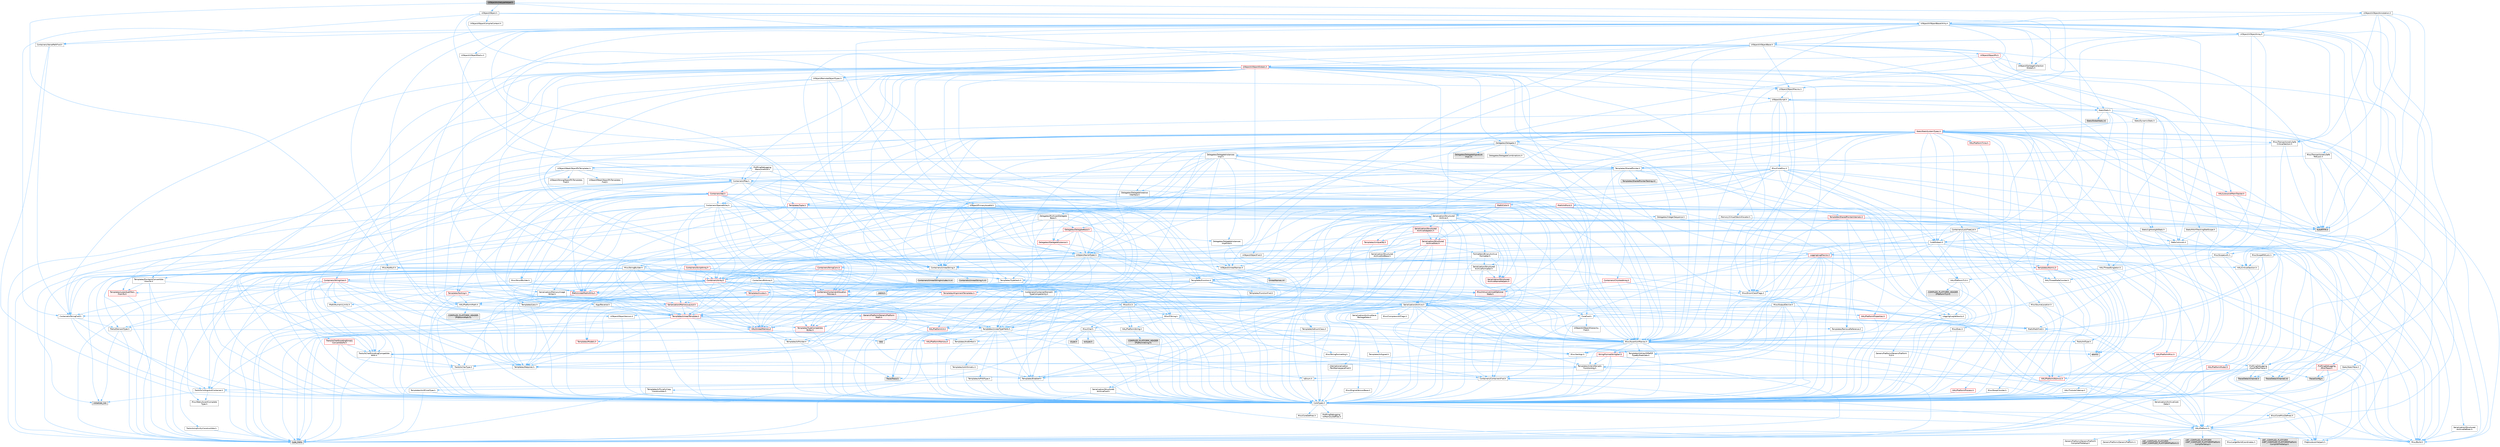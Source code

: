 digraph "UObjectArchetypeHelper.h"
{
 // INTERACTIVE_SVG=YES
 // LATEX_PDF_SIZE
  bgcolor="transparent";
  edge [fontname=Helvetica,fontsize=10,labelfontname=Helvetica,labelfontsize=10];
  node [fontname=Helvetica,fontsize=10,shape=box,height=0.2,width=0.4];
  Node1 [id="Node000001",label="UObjectArchetypeHelper.h",height=0.2,width=0.4,color="gray40", fillcolor="grey60", style="filled", fontcolor="black",tooltip=" "];
  Node1 -> Node2 [id="edge1_Node000001_Node000002",color="steelblue1",style="solid",tooltip=" "];
  Node2 [id="Node000002",label="CoreFwd.h",height=0.2,width=0.4,color="grey40", fillcolor="white", style="filled",URL="$d1/d1e/CoreFwd_8h.html",tooltip=" "];
  Node2 -> Node3 [id="edge2_Node000002_Node000003",color="steelblue1",style="solid",tooltip=" "];
  Node3 [id="Node000003",label="CoreTypes.h",height=0.2,width=0.4,color="grey40", fillcolor="white", style="filled",URL="$dc/dec/CoreTypes_8h.html",tooltip=" "];
  Node3 -> Node4 [id="edge3_Node000003_Node000004",color="steelblue1",style="solid",tooltip=" "];
  Node4 [id="Node000004",label="HAL/Platform.h",height=0.2,width=0.4,color="grey40", fillcolor="white", style="filled",URL="$d9/dd0/Platform_8h.html",tooltip=" "];
  Node4 -> Node5 [id="edge4_Node000004_Node000005",color="steelblue1",style="solid",tooltip=" "];
  Node5 [id="Node000005",label="Misc/Build.h",height=0.2,width=0.4,color="grey40", fillcolor="white", style="filled",URL="$d3/dbb/Build_8h.html",tooltip=" "];
  Node4 -> Node6 [id="edge5_Node000004_Node000006",color="steelblue1",style="solid",tooltip=" "];
  Node6 [id="Node000006",label="Misc/LargeWorldCoordinates.h",height=0.2,width=0.4,color="grey40", fillcolor="white", style="filled",URL="$d2/dcb/LargeWorldCoordinates_8h.html",tooltip=" "];
  Node4 -> Node7 [id="edge6_Node000004_Node000007",color="steelblue1",style="solid",tooltip=" "];
  Node7 [id="Node000007",label="type_traits",height=0.2,width=0.4,color="grey60", fillcolor="#E0E0E0", style="filled",tooltip=" "];
  Node4 -> Node8 [id="edge7_Node000004_Node000008",color="steelblue1",style="solid",tooltip=" "];
  Node8 [id="Node000008",label="PreprocessorHelpers.h",height=0.2,width=0.4,color="grey40", fillcolor="white", style="filled",URL="$db/ddb/PreprocessorHelpers_8h.html",tooltip=" "];
  Node4 -> Node9 [id="edge8_Node000004_Node000009",color="steelblue1",style="solid",tooltip=" "];
  Node9 [id="Node000009",label="UBT_COMPILED_PLATFORM\l/UBT_COMPILED_PLATFORMPlatform\lCompilerPreSetup.h",height=0.2,width=0.4,color="grey60", fillcolor="#E0E0E0", style="filled",tooltip=" "];
  Node4 -> Node10 [id="edge9_Node000004_Node000010",color="steelblue1",style="solid",tooltip=" "];
  Node10 [id="Node000010",label="GenericPlatform/GenericPlatform\lCompilerPreSetup.h",height=0.2,width=0.4,color="grey40", fillcolor="white", style="filled",URL="$d9/dc8/GenericPlatformCompilerPreSetup_8h.html",tooltip=" "];
  Node4 -> Node11 [id="edge10_Node000004_Node000011",color="steelblue1",style="solid",tooltip=" "];
  Node11 [id="Node000011",label="GenericPlatform/GenericPlatform.h",height=0.2,width=0.4,color="grey40", fillcolor="white", style="filled",URL="$d6/d84/GenericPlatform_8h.html",tooltip=" "];
  Node4 -> Node12 [id="edge11_Node000004_Node000012",color="steelblue1",style="solid",tooltip=" "];
  Node12 [id="Node000012",label="UBT_COMPILED_PLATFORM\l/UBT_COMPILED_PLATFORMPlatform.h",height=0.2,width=0.4,color="grey60", fillcolor="#E0E0E0", style="filled",tooltip=" "];
  Node4 -> Node13 [id="edge12_Node000004_Node000013",color="steelblue1",style="solid",tooltip=" "];
  Node13 [id="Node000013",label="UBT_COMPILED_PLATFORM\l/UBT_COMPILED_PLATFORMPlatform\lCompilerSetup.h",height=0.2,width=0.4,color="grey60", fillcolor="#E0E0E0", style="filled",tooltip=" "];
  Node3 -> Node14 [id="edge13_Node000003_Node000014",color="steelblue1",style="solid",tooltip=" "];
  Node14 [id="Node000014",label="ProfilingDebugging\l/UMemoryDefines.h",height=0.2,width=0.4,color="grey40", fillcolor="white", style="filled",URL="$d2/da2/UMemoryDefines_8h.html",tooltip=" "];
  Node3 -> Node15 [id="edge14_Node000003_Node000015",color="steelblue1",style="solid",tooltip=" "];
  Node15 [id="Node000015",label="Misc/CoreMiscDefines.h",height=0.2,width=0.4,color="grey40", fillcolor="white", style="filled",URL="$da/d38/CoreMiscDefines_8h.html",tooltip=" "];
  Node15 -> Node4 [id="edge15_Node000015_Node000004",color="steelblue1",style="solid",tooltip=" "];
  Node15 -> Node8 [id="edge16_Node000015_Node000008",color="steelblue1",style="solid",tooltip=" "];
  Node3 -> Node16 [id="edge17_Node000003_Node000016",color="steelblue1",style="solid",tooltip=" "];
  Node16 [id="Node000016",label="Misc/CoreDefines.h",height=0.2,width=0.4,color="grey40", fillcolor="white", style="filled",URL="$d3/dd2/CoreDefines_8h.html",tooltip=" "];
  Node2 -> Node17 [id="edge18_Node000002_Node000017",color="steelblue1",style="solid",tooltip=" "];
  Node17 [id="Node000017",label="Containers/ContainersFwd.h",height=0.2,width=0.4,color="grey40", fillcolor="white", style="filled",URL="$d4/d0a/ContainersFwd_8h.html",tooltip=" "];
  Node17 -> Node4 [id="edge19_Node000017_Node000004",color="steelblue1",style="solid",tooltip=" "];
  Node17 -> Node3 [id="edge20_Node000017_Node000003",color="steelblue1",style="solid",tooltip=" "];
  Node17 -> Node18 [id="edge21_Node000017_Node000018",color="steelblue1",style="solid",tooltip=" "];
  Node18 [id="Node000018",label="Traits/IsContiguousContainer.h",height=0.2,width=0.4,color="grey40", fillcolor="white", style="filled",URL="$d5/d3c/IsContiguousContainer_8h.html",tooltip=" "];
  Node18 -> Node3 [id="edge22_Node000018_Node000003",color="steelblue1",style="solid",tooltip=" "];
  Node18 -> Node19 [id="edge23_Node000018_Node000019",color="steelblue1",style="solid",tooltip=" "];
  Node19 [id="Node000019",label="Misc/StaticAssertComplete\lType.h",height=0.2,width=0.4,color="grey40", fillcolor="white", style="filled",URL="$d5/d4e/StaticAssertCompleteType_8h.html",tooltip=" "];
  Node18 -> Node20 [id="edge24_Node000018_Node000020",color="steelblue1",style="solid",tooltip=" "];
  Node20 [id="Node000020",label="initializer_list",height=0.2,width=0.4,color="grey60", fillcolor="#E0E0E0", style="filled",tooltip=" "];
  Node2 -> Node21 [id="edge25_Node000002_Node000021",color="steelblue1",style="solid",tooltip=" "];
  Node21 [id="Node000021",label="Math/MathFwd.h",height=0.2,width=0.4,color="grey40", fillcolor="white", style="filled",URL="$d2/d10/MathFwd_8h.html",tooltip=" "];
  Node21 -> Node4 [id="edge26_Node000021_Node000004",color="steelblue1",style="solid",tooltip=" "];
  Node2 -> Node22 [id="edge27_Node000002_Node000022",color="steelblue1",style="solid",tooltip=" "];
  Node22 [id="Node000022",label="UObject/UObjectHierarchy\lFwd.h",height=0.2,width=0.4,color="grey40", fillcolor="white", style="filled",URL="$d3/d13/UObjectHierarchyFwd_8h.html",tooltip=" "];
  Node1 -> Node23 [id="edge28_Node000001_Node000023",color="steelblue1",style="solid",tooltip=" "];
  Node23 [id="Node000023",label="Misc/NotNull.h",height=0.2,width=0.4,color="grey40", fillcolor="white", style="filled",URL="$df/dcc/Misc_2NotNull_8h.html",tooltip=" "];
  Node23 -> Node3 [id="edge29_Node000023_Node000003",color="steelblue1",style="solid",tooltip=" "];
  Node23 -> Node24 [id="edge30_Node000023_Node000024",color="steelblue1",style="solid",tooltip=" "];
  Node24 [id="Node000024",label="Templates/Requires.h",height=0.2,width=0.4,color="grey40", fillcolor="white", style="filled",URL="$dc/d96/Requires_8h.html",tooltip=" "];
  Node24 -> Node25 [id="edge31_Node000024_Node000025",color="steelblue1",style="solid",tooltip=" "];
  Node25 [id="Node000025",label="Templates/EnableIf.h",height=0.2,width=0.4,color="grey40", fillcolor="white", style="filled",URL="$d7/d60/EnableIf_8h.html",tooltip=" "];
  Node25 -> Node3 [id="edge32_Node000025_Node000003",color="steelblue1",style="solid",tooltip=" "];
  Node24 -> Node7 [id="edge33_Node000024_Node000007",color="steelblue1",style="solid",tooltip=" "];
  Node23 -> Node26 [id="edge34_Node000023_Node000026",color="steelblue1",style="solid",tooltip=" "];
  Node26 [id="Node000026",label="Templates/TypeHash.h",height=0.2,width=0.4,color="grey40", fillcolor="white", style="filled",URL="$d1/d62/TypeHash_8h.html",tooltip=" "];
  Node26 -> Node3 [id="edge35_Node000026_Node000003",color="steelblue1",style="solid",tooltip=" "];
  Node26 -> Node24 [id="edge36_Node000026_Node000024",color="steelblue1",style="solid",tooltip=" "];
  Node26 -> Node27 [id="edge37_Node000026_Node000027",color="steelblue1",style="solid",tooltip=" "];
  Node27 [id="Node000027",label="Misc/Crc.h",height=0.2,width=0.4,color="grey40", fillcolor="white", style="filled",URL="$d4/dd2/Crc_8h.html",tooltip=" "];
  Node27 -> Node3 [id="edge38_Node000027_Node000003",color="steelblue1",style="solid",tooltip=" "];
  Node27 -> Node28 [id="edge39_Node000027_Node000028",color="steelblue1",style="solid",tooltip=" "];
  Node28 [id="Node000028",label="HAL/PlatformString.h",height=0.2,width=0.4,color="grey40", fillcolor="white", style="filled",URL="$db/db5/PlatformString_8h.html",tooltip=" "];
  Node28 -> Node3 [id="edge40_Node000028_Node000003",color="steelblue1",style="solid",tooltip=" "];
  Node28 -> Node29 [id="edge41_Node000028_Node000029",color="steelblue1",style="solid",tooltip=" "];
  Node29 [id="Node000029",label="COMPILED_PLATFORM_HEADER\l(PlatformString.h)",height=0.2,width=0.4,color="grey60", fillcolor="#E0E0E0", style="filled",tooltip=" "];
  Node27 -> Node30 [id="edge42_Node000027_Node000030",color="steelblue1",style="solid",tooltip=" "];
  Node30 [id="Node000030",label="Misc/AssertionMacros.h",height=0.2,width=0.4,color="grey40", fillcolor="white", style="filled",URL="$d0/dfa/AssertionMacros_8h.html",tooltip=" "];
  Node30 -> Node3 [id="edge43_Node000030_Node000003",color="steelblue1",style="solid",tooltip=" "];
  Node30 -> Node4 [id="edge44_Node000030_Node000004",color="steelblue1",style="solid",tooltip=" "];
  Node30 -> Node31 [id="edge45_Node000030_Node000031",color="steelblue1",style="solid",tooltip=" "];
  Node31 [id="Node000031",label="HAL/PlatformMisc.h",height=0.2,width=0.4,color="red", fillcolor="#FFF0F0", style="filled",URL="$d0/df5/PlatformMisc_8h.html",tooltip=" "];
  Node31 -> Node3 [id="edge46_Node000031_Node000003",color="steelblue1",style="solid",tooltip=" "];
  Node31 -> Node52 [id="edge47_Node000031_Node000052",color="steelblue1",style="solid",tooltip=" "];
  Node52 [id="Node000052",label="ProfilingDebugging\l/CpuProfilerTrace.h",height=0.2,width=0.4,color="grey40", fillcolor="white", style="filled",URL="$da/dcb/CpuProfilerTrace_8h.html",tooltip=" "];
  Node52 -> Node3 [id="edge48_Node000052_Node000003",color="steelblue1",style="solid",tooltip=" "];
  Node52 -> Node17 [id="edge49_Node000052_Node000017",color="steelblue1",style="solid",tooltip=" "];
  Node52 -> Node53 [id="edge50_Node000052_Node000053",color="steelblue1",style="solid",tooltip=" "];
  Node53 [id="Node000053",label="HAL/PlatformAtomics.h",height=0.2,width=0.4,color="red", fillcolor="#FFF0F0", style="filled",URL="$d3/d36/PlatformAtomics_8h.html",tooltip=" "];
  Node53 -> Node3 [id="edge51_Node000053_Node000003",color="steelblue1",style="solid",tooltip=" "];
  Node52 -> Node8 [id="edge52_Node000052_Node000008",color="steelblue1",style="solid",tooltip=" "];
  Node52 -> Node5 [id="edge53_Node000052_Node000005",color="steelblue1",style="solid",tooltip=" "];
  Node52 -> Node56 [id="edge54_Node000052_Node000056",color="steelblue1",style="solid",tooltip=" "];
  Node56 [id="Node000056",label="Trace/Config.h",height=0.2,width=0.4,color="grey60", fillcolor="#E0E0E0", style="filled",tooltip=" "];
  Node52 -> Node57 [id="edge55_Node000052_Node000057",color="steelblue1",style="solid",tooltip=" "];
  Node57 [id="Node000057",label="Trace/Detail/Channel.h",height=0.2,width=0.4,color="grey60", fillcolor="#E0E0E0", style="filled",tooltip=" "];
  Node52 -> Node58 [id="edge56_Node000052_Node000058",color="steelblue1",style="solid",tooltip=" "];
  Node58 [id="Node000058",label="Trace/Detail/Channel.inl",height=0.2,width=0.4,color="grey60", fillcolor="#E0E0E0", style="filled",tooltip=" "];
  Node52 -> Node59 [id="edge57_Node000052_Node000059",color="steelblue1",style="solid",tooltip=" "];
  Node59 [id="Node000059",label="Trace/Trace.h",height=0.2,width=0.4,color="grey60", fillcolor="#E0E0E0", style="filled",tooltip=" "];
  Node30 -> Node8 [id="edge58_Node000030_Node000008",color="steelblue1",style="solid",tooltip=" "];
  Node30 -> Node25 [id="edge59_Node000030_Node000025",color="steelblue1",style="solid",tooltip=" "];
  Node30 -> Node60 [id="edge60_Node000030_Node000060",color="steelblue1",style="solid",tooltip=" "];
  Node60 [id="Node000060",label="Templates/IsArrayOrRefOf\lTypeByPredicate.h",height=0.2,width=0.4,color="grey40", fillcolor="white", style="filled",URL="$d6/da1/IsArrayOrRefOfTypeByPredicate_8h.html",tooltip=" "];
  Node60 -> Node3 [id="edge61_Node000060_Node000003",color="steelblue1",style="solid",tooltip=" "];
  Node30 -> Node61 [id="edge62_Node000030_Node000061",color="steelblue1",style="solid",tooltip=" "];
  Node61 [id="Node000061",label="Templates/IsValidVariadic\lFunctionArg.h",height=0.2,width=0.4,color="grey40", fillcolor="white", style="filled",URL="$d0/dc8/IsValidVariadicFunctionArg_8h.html",tooltip=" "];
  Node61 -> Node3 [id="edge63_Node000061_Node000003",color="steelblue1",style="solid",tooltip=" "];
  Node61 -> Node62 [id="edge64_Node000061_Node000062",color="steelblue1",style="solid",tooltip=" "];
  Node62 [id="Node000062",label="IsEnum.h",height=0.2,width=0.4,color="grey40", fillcolor="white", style="filled",URL="$d4/de5/IsEnum_8h.html",tooltip=" "];
  Node61 -> Node7 [id="edge65_Node000061_Node000007",color="steelblue1",style="solid",tooltip=" "];
  Node30 -> Node63 [id="edge66_Node000030_Node000063",color="steelblue1",style="solid",tooltip=" "];
  Node63 [id="Node000063",label="Traits/IsCharEncodingCompatible\lWith.h",height=0.2,width=0.4,color="grey40", fillcolor="white", style="filled",URL="$df/dd1/IsCharEncodingCompatibleWith_8h.html",tooltip=" "];
  Node63 -> Node7 [id="edge67_Node000063_Node000007",color="steelblue1",style="solid",tooltip=" "];
  Node63 -> Node64 [id="edge68_Node000063_Node000064",color="steelblue1",style="solid",tooltip=" "];
  Node64 [id="Node000064",label="Traits/IsCharType.h",height=0.2,width=0.4,color="grey40", fillcolor="white", style="filled",URL="$db/d51/IsCharType_8h.html",tooltip=" "];
  Node64 -> Node3 [id="edge69_Node000064_Node000003",color="steelblue1",style="solid",tooltip=" "];
  Node30 -> Node65 [id="edge70_Node000030_Node000065",color="steelblue1",style="solid",tooltip=" "];
  Node65 [id="Node000065",label="Misc/VarArgs.h",height=0.2,width=0.4,color="grey40", fillcolor="white", style="filled",URL="$d5/d6f/VarArgs_8h.html",tooltip=" "];
  Node65 -> Node3 [id="edge71_Node000065_Node000003",color="steelblue1",style="solid",tooltip=" "];
  Node30 -> Node66 [id="edge72_Node000030_Node000066",color="steelblue1",style="solid",tooltip=" "];
  Node66 [id="Node000066",label="String/FormatStringSan.h",height=0.2,width=0.4,color="red", fillcolor="#FFF0F0", style="filled",URL="$d3/d8b/FormatStringSan_8h.html",tooltip=" "];
  Node66 -> Node7 [id="edge73_Node000066_Node000007",color="steelblue1",style="solid",tooltip=" "];
  Node66 -> Node3 [id="edge74_Node000066_Node000003",color="steelblue1",style="solid",tooltip=" "];
  Node66 -> Node24 [id="edge75_Node000066_Node000024",color="steelblue1",style="solid",tooltip=" "];
  Node66 -> Node61 [id="edge76_Node000066_Node000061",color="steelblue1",style="solid",tooltip=" "];
  Node66 -> Node64 [id="edge77_Node000066_Node000064",color="steelblue1",style="solid",tooltip=" "];
  Node66 -> Node17 [id="edge78_Node000066_Node000017",color="steelblue1",style="solid",tooltip=" "];
  Node30 -> Node71 [id="edge79_Node000030_Node000071",color="steelblue1",style="solid",tooltip=" "];
  Node71 [id="Node000071",label="atomic",height=0.2,width=0.4,color="grey60", fillcolor="#E0E0E0", style="filled",tooltip=" "];
  Node27 -> Node72 [id="edge80_Node000027_Node000072",color="steelblue1",style="solid",tooltip=" "];
  Node72 [id="Node000072",label="Misc/CString.h",height=0.2,width=0.4,color="grey40", fillcolor="white", style="filled",URL="$d2/d49/CString_8h.html",tooltip=" "];
  Node72 -> Node3 [id="edge81_Node000072_Node000003",color="steelblue1",style="solid",tooltip=" "];
  Node72 -> Node36 [id="edge82_Node000072_Node000036",color="steelblue1",style="solid",tooltip=" "];
  Node36 [id="Node000036",label="HAL/PlatformCrt.h",height=0.2,width=0.4,color="red", fillcolor="#FFF0F0", style="filled",URL="$d8/d75/PlatformCrt_8h.html",tooltip=" "];
  Node36 -> Node37 [id="edge83_Node000036_Node000037",color="steelblue1",style="solid",tooltip=" "];
  Node37 [id="Node000037",label="new",height=0.2,width=0.4,color="grey60", fillcolor="#E0E0E0", style="filled",tooltip=" "];
  Node72 -> Node28 [id="edge84_Node000072_Node000028",color="steelblue1",style="solid",tooltip=" "];
  Node72 -> Node30 [id="edge85_Node000072_Node000030",color="steelblue1",style="solid",tooltip=" "];
  Node72 -> Node73 [id="edge86_Node000072_Node000073",color="steelblue1",style="solid",tooltip=" "];
  Node73 [id="Node000073",label="Misc/Char.h",height=0.2,width=0.4,color="grey40", fillcolor="white", style="filled",URL="$d0/d58/Char_8h.html",tooltip=" "];
  Node73 -> Node3 [id="edge87_Node000073_Node000003",color="steelblue1",style="solid",tooltip=" "];
  Node73 -> Node74 [id="edge88_Node000073_Node000074",color="steelblue1",style="solid",tooltip=" "];
  Node74 [id="Node000074",label="Traits/IntType.h",height=0.2,width=0.4,color="grey40", fillcolor="white", style="filled",URL="$d7/deb/IntType_8h.html",tooltip=" "];
  Node74 -> Node4 [id="edge89_Node000074_Node000004",color="steelblue1",style="solid",tooltip=" "];
  Node73 -> Node75 [id="edge90_Node000073_Node000075",color="steelblue1",style="solid",tooltip=" "];
  Node75 [id="Node000075",label="ctype.h",height=0.2,width=0.4,color="grey60", fillcolor="#E0E0E0", style="filled",tooltip=" "];
  Node73 -> Node76 [id="edge91_Node000073_Node000076",color="steelblue1",style="solid",tooltip=" "];
  Node76 [id="Node000076",label="wctype.h",height=0.2,width=0.4,color="grey60", fillcolor="#E0E0E0", style="filled",tooltip=" "];
  Node73 -> Node7 [id="edge92_Node000073_Node000007",color="steelblue1",style="solid",tooltip=" "];
  Node72 -> Node65 [id="edge93_Node000072_Node000065",color="steelblue1",style="solid",tooltip=" "];
  Node72 -> Node60 [id="edge94_Node000072_Node000060",color="steelblue1",style="solid",tooltip=" "];
  Node72 -> Node61 [id="edge95_Node000072_Node000061",color="steelblue1",style="solid",tooltip=" "];
  Node72 -> Node63 [id="edge96_Node000072_Node000063",color="steelblue1",style="solid",tooltip=" "];
  Node27 -> Node73 [id="edge97_Node000027_Node000073",color="steelblue1",style="solid",tooltip=" "];
  Node27 -> Node77 [id="edge98_Node000027_Node000077",color="steelblue1",style="solid",tooltip=" "];
  Node77 [id="Node000077",label="Templates/UnrealTypeTraits.h",height=0.2,width=0.4,color="grey40", fillcolor="white", style="filled",URL="$d2/d2d/UnrealTypeTraits_8h.html",tooltip=" "];
  Node77 -> Node3 [id="edge99_Node000077_Node000003",color="steelblue1",style="solid",tooltip=" "];
  Node77 -> Node78 [id="edge100_Node000077_Node000078",color="steelblue1",style="solid",tooltip=" "];
  Node78 [id="Node000078",label="Templates/IsPointer.h",height=0.2,width=0.4,color="grey40", fillcolor="white", style="filled",URL="$d7/d05/IsPointer_8h.html",tooltip=" "];
  Node78 -> Node3 [id="edge101_Node000078_Node000003",color="steelblue1",style="solid",tooltip=" "];
  Node77 -> Node30 [id="edge102_Node000077_Node000030",color="steelblue1",style="solid",tooltip=" "];
  Node77 -> Node79 [id="edge103_Node000077_Node000079",color="steelblue1",style="solid",tooltip=" "];
  Node79 [id="Node000079",label="Templates/AndOrNot.h",height=0.2,width=0.4,color="grey40", fillcolor="white", style="filled",URL="$db/d0a/AndOrNot_8h.html",tooltip=" "];
  Node79 -> Node3 [id="edge104_Node000079_Node000003",color="steelblue1",style="solid",tooltip=" "];
  Node77 -> Node25 [id="edge105_Node000077_Node000025",color="steelblue1",style="solid",tooltip=" "];
  Node77 -> Node80 [id="edge106_Node000077_Node000080",color="steelblue1",style="solid",tooltip=" "];
  Node80 [id="Node000080",label="Templates/IsArithmetic.h",height=0.2,width=0.4,color="grey40", fillcolor="white", style="filled",URL="$d2/d5d/IsArithmetic_8h.html",tooltip=" "];
  Node80 -> Node3 [id="edge107_Node000080_Node000003",color="steelblue1",style="solid",tooltip=" "];
  Node77 -> Node62 [id="edge108_Node000077_Node000062",color="steelblue1",style="solid",tooltip=" "];
  Node77 -> Node81 [id="edge109_Node000077_Node000081",color="steelblue1",style="solid",tooltip=" "];
  Node81 [id="Node000081",label="Templates/Models.h",height=0.2,width=0.4,color="red", fillcolor="#FFF0F0", style="filled",URL="$d3/d0c/Models_8h.html",tooltip=" "];
  Node77 -> Node82 [id="edge110_Node000077_Node000082",color="steelblue1",style="solid",tooltip=" "];
  Node82 [id="Node000082",label="Templates/IsPODType.h",height=0.2,width=0.4,color="grey40", fillcolor="white", style="filled",URL="$d7/db1/IsPODType_8h.html",tooltip=" "];
  Node82 -> Node3 [id="edge111_Node000082_Node000003",color="steelblue1",style="solid",tooltip=" "];
  Node77 -> Node83 [id="edge112_Node000077_Node000083",color="steelblue1",style="solid",tooltip=" "];
  Node83 [id="Node000083",label="Templates/IsUECoreType.h",height=0.2,width=0.4,color="grey40", fillcolor="white", style="filled",URL="$d1/db8/IsUECoreType_8h.html",tooltip=" "];
  Node83 -> Node3 [id="edge113_Node000083_Node000003",color="steelblue1",style="solid",tooltip=" "];
  Node83 -> Node7 [id="edge114_Node000083_Node000007",color="steelblue1",style="solid",tooltip=" "];
  Node77 -> Node84 [id="edge115_Node000077_Node000084",color="steelblue1",style="solid",tooltip=" "];
  Node84 [id="Node000084",label="Templates/IsTriviallyCopy\lConstructible.h",height=0.2,width=0.4,color="grey40", fillcolor="white", style="filled",URL="$d3/d78/IsTriviallyCopyConstructible_8h.html",tooltip=" "];
  Node84 -> Node3 [id="edge116_Node000084_Node000003",color="steelblue1",style="solid",tooltip=" "];
  Node84 -> Node7 [id="edge117_Node000084_Node000007",color="steelblue1",style="solid",tooltip=" "];
  Node27 -> Node64 [id="edge118_Node000027_Node000064",color="steelblue1",style="solid",tooltip=" "];
  Node26 -> Node85 [id="edge119_Node000026_Node000085",color="steelblue1",style="solid",tooltip=" "];
  Node85 [id="Node000085",label="stdint.h",height=0.2,width=0.4,color="grey60", fillcolor="#E0E0E0", style="filled",tooltip=" "];
  Node26 -> Node7 [id="edge120_Node000026_Node000007",color="steelblue1",style="solid",tooltip=" "];
  Node23 -> Node86 [id="edge121_Node000023_Node000086",color="steelblue1",style="solid",tooltip=" "];
  Node86 [id="Node000086",label="Traits/IsImplicitlyConstructible.h",height=0.2,width=0.4,color="grey40", fillcolor="white", style="filled",URL="$d8/df5/IsImplicitlyConstructible_8h.html",tooltip=" "];
  Node86 -> Node7 [id="edge122_Node000086_Node000007",color="steelblue1",style="solid",tooltip=" "];
  Node23 -> Node7 [id="edge123_Node000023_Node000007",color="steelblue1",style="solid",tooltip=" "];
  Node1 -> Node87 [id="edge124_Node000001_Node000087",color="steelblue1",style="solid",tooltip=" "];
  Node87 [id="Node000087",label="UObject/Object.h",height=0.2,width=0.4,color="grey40", fillcolor="white", style="filled",URL="$db/dbf/Object_8h.html",tooltip=" "];
  Node87 -> Node88 [id="edge125_Node000087_Node000088",color="steelblue1",style="solid",tooltip=" "];
  Node88 [id="Node000088",label="UObject/Script.h",height=0.2,width=0.4,color="grey40", fillcolor="white", style="filled",URL="$de/dc6/Script_8h.html",tooltip=" "];
  Node88 -> Node89 [id="edge126_Node000088_Node000089",color="steelblue1",style="solid",tooltip=" "];
  Node89 [id="Node000089",label="Delegates/Delegate.h",height=0.2,width=0.4,color="grey40", fillcolor="white", style="filled",URL="$d4/d80/Delegate_8h.html",tooltip=" "];
  Node89 -> Node3 [id="edge127_Node000089_Node000003",color="steelblue1",style="solid",tooltip=" "];
  Node89 -> Node30 [id="edge128_Node000089_Node000030",color="steelblue1",style="solid",tooltip=" "];
  Node89 -> Node90 [id="edge129_Node000089_Node000090",color="steelblue1",style="solid",tooltip=" "];
  Node90 [id="Node000090",label="UObject/NameTypes.h",height=0.2,width=0.4,color="grey40", fillcolor="white", style="filled",URL="$d6/d35/NameTypes_8h.html",tooltip=" "];
  Node90 -> Node3 [id="edge130_Node000090_Node000003",color="steelblue1",style="solid",tooltip=" "];
  Node90 -> Node30 [id="edge131_Node000090_Node000030",color="steelblue1",style="solid",tooltip=" "];
  Node90 -> Node91 [id="edge132_Node000090_Node000091",color="steelblue1",style="solid",tooltip=" "];
  Node91 [id="Node000091",label="HAL/UnrealMemory.h",height=0.2,width=0.4,color="red", fillcolor="#FFF0F0", style="filled",URL="$d9/d96/UnrealMemory_8h.html",tooltip=" "];
  Node91 -> Node3 [id="edge133_Node000091_Node000003",color="steelblue1",style="solid",tooltip=" "];
  Node91 -> Node103 [id="edge134_Node000091_Node000103",color="steelblue1",style="solid",tooltip=" "];
  Node103 [id="Node000103",label="HAL/PlatformMemory.h",height=0.2,width=0.4,color="red", fillcolor="#FFF0F0", style="filled",URL="$de/d68/PlatformMemory_8h.html",tooltip=" "];
  Node103 -> Node3 [id="edge135_Node000103_Node000003",color="steelblue1",style="solid",tooltip=" "];
  Node91 -> Node78 [id="edge136_Node000091_Node000078",color="steelblue1",style="solid",tooltip=" "];
  Node90 -> Node77 [id="edge137_Node000090_Node000077",color="steelblue1",style="solid",tooltip=" "];
  Node90 -> Node106 [id="edge138_Node000090_Node000106",color="steelblue1",style="solid",tooltip=" "];
  Node106 [id="Node000106",label="Templates/UnrealTemplate.h",height=0.2,width=0.4,color="red", fillcolor="#FFF0F0", style="filled",URL="$d4/d24/UnrealTemplate_8h.html",tooltip=" "];
  Node106 -> Node3 [id="edge139_Node000106_Node000003",color="steelblue1",style="solid",tooltip=" "];
  Node106 -> Node78 [id="edge140_Node000106_Node000078",color="steelblue1",style="solid",tooltip=" "];
  Node106 -> Node91 [id="edge141_Node000106_Node000091",color="steelblue1",style="solid",tooltip=" "];
  Node106 -> Node77 [id="edge142_Node000106_Node000077",color="steelblue1",style="solid",tooltip=" "];
  Node106 -> Node109 [id="edge143_Node000106_Node000109",color="steelblue1",style="solid",tooltip=" "];
  Node109 [id="Node000109",label="Templates/RemoveReference.h",height=0.2,width=0.4,color="grey40", fillcolor="white", style="filled",URL="$da/dbe/RemoveReference_8h.html",tooltip=" "];
  Node109 -> Node3 [id="edge144_Node000109_Node000003",color="steelblue1",style="solid",tooltip=" "];
  Node106 -> Node24 [id="edge145_Node000106_Node000024",color="steelblue1",style="solid",tooltip=" "];
  Node106 -> Node110 [id="edge146_Node000106_Node000110",color="steelblue1",style="solid",tooltip=" "];
  Node110 [id="Node000110",label="Templates/TypeCompatible\lBytes.h",height=0.2,width=0.4,color="red", fillcolor="#FFF0F0", style="filled",URL="$df/d0a/TypeCompatibleBytes_8h.html",tooltip=" "];
  Node110 -> Node3 [id="edge147_Node000110_Node000003",color="steelblue1",style="solid",tooltip=" "];
  Node110 -> Node37 [id="edge148_Node000110_Node000037",color="steelblue1",style="solid",tooltip=" "];
  Node110 -> Node7 [id="edge149_Node000110_Node000007",color="steelblue1",style="solid",tooltip=" "];
  Node106 -> Node18 [id="edge150_Node000106_Node000018",color="steelblue1",style="solid",tooltip=" "];
  Node106 -> Node7 [id="edge151_Node000106_Node000007",color="steelblue1",style="solid",tooltip=" "];
  Node90 -> Node112 [id="edge152_Node000090_Node000112",color="steelblue1",style="solid",tooltip=" "];
  Node112 [id="Node000112",label="Containers/UnrealString.h",height=0.2,width=0.4,color="grey40", fillcolor="white", style="filled",URL="$d5/dba/UnrealString_8h.html",tooltip=" "];
  Node112 -> Node113 [id="edge153_Node000112_Node000113",color="steelblue1",style="solid",tooltip=" "];
  Node113 [id="Node000113",label="Containers/UnrealStringIncludes.h.inl",height=0.2,width=0.4,color="grey60", fillcolor="#E0E0E0", style="filled",tooltip=" "];
  Node112 -> Node114 [id="edge154_Node000112_Node000114",color="steelblue1",style="solid",tooltip=" "];
  Node114 [id="Node000114",label="Containers/UnrealString.h.inl",height=0.2,width=0.4,color="grey60", fillcolor="#E0E0E0", style="filled",tooltip=" "];
  Node112 -> Node115 [id="edge155_Node000112_Node000115",color="steelblue1",style="solid",tooltip=" "];
  Node115 [id="Node000115",label="Misc/StringFormatArg.h",height=0.2,width=0.4,color="grey40", fillcolor="white", style="filled",URL="$d2/d16/StringFormatArg_8h.html",tooltip=" "];
  Node115 -> Node17 [id="edge156_Node000115_Node000017",color="steelblue1",style="solid",tooltip=" "];
  Node90 -> Node116 [id="edge157_Node000090_Node000116",color="steelblue1",style="solid",tooltip=" "];
  Node116 [id="Node000116",label="HAL/CriticalSection.h",height=0.2,width=0.4,color="grey40", fillcolor="white", style="filled",URL="$d6/d90/CriticalSection_8h.html",tooltip=" "];
  Node116 -> Node117 [id="edge158_Node000116_Node000117",color="steelblue1",style="solid",tooltip=" "];
  Node117 [id="Node000117",label="HAL/PlatformMutex.h",height=0.2,width=0.4,color="red", fillcolor="#FFF0F0", style="filled",URL="$d9/d0b/PlatformMutex_8h.html",tooltip=" "];
  Node117 -> Node3 [id="edge159_Node000117_Node000003",color="steelblue1",style="solid",tooltip=" "];
  Node90 -> Node119 [id="edge160_Node000090_Node000119",color="steelblue1",style="solid",tooltip=" "];
  Node119 [id="Node000119",label="Containers/StringConv.h",height=0.2,width=0.4,color="red", fillcolor="#FFF0F0", style="filled",URL="$d3/ddf/StringConv_8h.html",tooltip=" "];
  Node119 -> Node3 [id="edge161_Node000119_Node000003",color="steelblue1",style="solid",tooltip=" "];
  Node119 -> Node30 [id="edge162_Node000119_Node000030",color="steelblue1",style="solid",tooltip=" "];
  Node119 -> Node120 [id="edge163_Node000119_Node000120",color="steelblue1",style="solid",tooltip=" "];
  Node120 [id="Node000120",label="Containers/ContainerAllocation\lPolicies.h",height=0.2,width=0.4,color="red", fillcolor="#FFF0F0", style="filled",URL="$d7/dff/ContainerAllocationPolicies_8h.html",tooltip=" "];
  Node120 -> Node3 [id="edge164_Node000120_Node000003",color="steelblue1",style="solid",tooltip=" "];
  Node120 -> Node120 [id="edge165_Node000120_Node000120",color="steelblue1",style="solid",tooltip=" "];
  Node120 -> Node122 [id="edge166_Node000120_Node000122",color="steelblue1",style="solid",tooltip=" "];
  Node122 [id="Node000122",label="HAL/PlatformMath.h",height=0.2,width=0.4,color="grey40", fillcolor="white", style="filled",URL="$dc/d53/PlatformMath_8h.html",tooltip=" "];
  Node122 -> Node3 [id="edge167_Node000122_Node000003",color="steelblue1",style="solid",tooltip=" "];
  Node122 -> Node123 [id="edge168_Node000122_Node000123",color="steelblue1",style="solid",tooltip=" "];
  Node123 [id="Node000123",label="GenericPlatform/GenericPlatform\lMath.h",height=0.2,width=0.4,color="red", fillcolor="#FFF0F0", style="filled",URL="$d5/d79/GenericPlatformMath_8h.html",tooltip=" "];
  Node123 -> Node3 [id="edge169_Node000123_Node000003",color="steelblue1",style="solid",tooltip=" "];
  Node123 -> Node17 [id="edge170_Node000123_Node000017",color="steelblue1",style="solid",tooltip=" "];
  Node123 -> Node36 [id="edge171_Node000123_Node000036",color="steelblue1",style="solid",tooltip=" "];
  Node123 -> Node79 [id="edge172_Node000123_Node000079",color="steelblue1",style="solid",tooltip=" "];
  Node123 -> Node77 [id="edge173_Node000123_Node000077",color="steelblue1",style="solid",tooltip=" "];
  Node123 -> Node24 [id="edge174_Node000123_Node000024",color="steelblue1",style="solid",tooltip=" "];
  Node123 -> Node110 [id="edge175_Node000123_Node000110",color="steelblue1",style="solid",tooltip=" "];
  Node123 -> Node7 [id="edge176_Node000123_Node000007",color="steelblue1",style="solid",tooltip=" "];
  Node122 -> Node129 [id="edge177_Node000122_Node000129",color="steelblue1",style="solid",tooltip=" "];
  Node129 [id="Node000129",label="COMPILED_PLATFORM_HEADER\l(PlatformMath.h)",height=0.2,width=0.4,color="grey60", fillcolor="#E0E0E0", style="filled",tooltip=" "];
  Node120 -> Node91 [id="edge178_Node000120_Node000091",color="steelblue1",style="solid",tooltip=" "];
  Node120 -> Node46 [id="edge179_Node000120_Node000046",color="steelblue1",style="solid",tooltip=" "];
  Node46 [id="Node000046",label="Math/NumericLimits.h",height=0.2,width=0.4,color="grey40", fillcolor="white", style="filled",URL="$df/d1b/NumericLimits_8h.html",tooltip=" "];
  Node46 -> Node3 [id="edge180_Node000046_Node000003",color="steelblue1",style="solid",tooltip=" "];
  Node120 -> Node30 [id="edge181_Node000120_Node000030",color="steelblue1",style="solid",tooltip=" "];
  Node120 -> Node110 [id="edge182_Node000120_Node000110",color="steelblue1",style="solid",tooltip=" "];
  Node120 -> Node7 [id="edge183_Node000120_Node000007",color="steelblue1",style="solid",tooltip=" "];
  Node119 -> Node132 [id="edge184_Node000119_Node000132",color="steelblue1",style="solid",tooltip=" "];
  Node132 [id="Node000132",label="Containers/Array.h",height=0.2,width=0.4,color="red", fillcolor="#FFF0F0", style="filled",URL="$df/dd0/Array_8h.html",tooltip=" "];
  Node132 -> Node3 [id="edge185_Node000132_Node000003",color="steelblue1",style="solid",tooltip=" "];
  Node132 -> Node30 [id="edge186_Node000132_Node000030",color="steelblue1",style="solid",tooltip=" "];
  Node132 -> Node133 [id="edge187_Node000132_Node000133",color="steelblue1",style="solid",tooltip=" "];
  Node133 [id="Node000133",label="Misc/IntrusiveUnsetOptional\lState.h",height=0.2,width=0.4,color="red", fillcolor="#FFF0F0", style="filled",URL="$d2/d0a/IntrusiveUnsetOptionalState_8h.html",tooltip=" "];
  Node132 -> Node91 [id="edge188_Node000132_Node000091",color="steelblue1",style="solid",tooltip=" "];
  Node132 -> Node77 [id="edge189_Node000132_Node000077",color="steelblue1",style="solid",tooltip=" "];
  Node132 -> Node106 [id="edge190_Node000132_Node000106",color="steelblue1",style="solid",tooltip=" "];
  Node132 -> Node120 [id="edge191_Node000132_Node000120",color="steelblue1",style="solid",tooltip=" "];
  Node132 -> Node138 [id="edge192_Node000132_Node000138",color="steelblue1",style="solid",tooltip=" "];
  Node138 [id="Node000138",label="Containers/ContainerElement\lTypeCompatibility.h",height=0.2,width=0.4,color="grey40", fillcolor="white", style="filled",URL="$df/ddf/ContainerElementTypeCompatibility_8h.html",tooltip=" "];
  Node138 -> Node3 [id="edge193_Node000138_Node000003",color="steelblue1",style="solid",tooltip=" "];
  Node138 -> Node77 [id="edge194_Node000138_Node000077",color="steelblue1",style="solid",tooltip=" "];
  Node132 -> Node139 [id="edge195_Node000132_Node000139",color="steelblue1",style="solid",tooltip=" "];
  Node139 [id="Node000139",label="Serialization/Archive.h",height=0.2,width=0.4,color="grey40", fillcolor="white", style="filled",URL="$d7/d3b/Archive_8h.html",tooltip=" "];
  Node139 -> Node2 [id="edge196_Node000139_Node000002",color="steelblue1",style="solid",tooltip=" "];
  Node139 -> Node3 [id="edge197_Node000139_Node000003",color="steelblue1",style="solid",tooltip=" "];
  Node139 -> Node140 [id="edge198_Node000139_Node000140",color="steelblue1",style="solid",tooltip=" "];
  Node140 [id="Node000140",label="HAL/PlatformProperties.h",height=0.2,width=0.4,color="red", fillcolor="#FFF0F0", style="filled",URL="$d9/db0/PlatformProperties_8h.html",tooltip=" "];
  Node140 -> Node3 [id="edge199_Node000140_Node000003",color="steelblue1",style="solid",tooltip=" "];
  Node139 -> Node143 [id="edge200_Node000139_Node000143",color="steelblue1",style="solid",tooltip=" "];
  Node143 [id="Node000143",label="Internationalization\l/TextNamespaceFwd.h",height=0.2,width=0.4,color="grey40", fillcolor="white", style="filled",URL="$d8/d97/TextNamespaceFwd_8h.html",tooltip=" "];
  Node143 -> Node3 [id="edge201_Node000143_Node000003",color="steelblue1",style="solid",tooltip=" "];
  Node139 -> Node21 [id="edge202_Node000139_Node000021",color="steelblue1",style="solid",tooltip=" "];
  Node139 -> Node30 [id="edge203_Node000139_Node000030",color="steelblue1",style="solid",tooltip=" "];
  Node139 -> Node5 [id="edge204_Node000139_Node000005",color="steelblue1",style="solid",tooltip=" "];
  Node139 -> Node47 [id="edge205_Node000139_Node000047",color="steelblue1",style="solid",tooltip=" "];
  Node47 [id="Node000047",label="Misc/CompressionFlags.h",height=0.2,width=0.4,color="grey40", fillcolor="white", style="filled",URL="$d9/d76/CompressionFlags_8h.html",tooltip=" "];
  Node139 -> Node144 [id="edge206_Node000139_Node000144",color="steelblue1",style="solid",tooltip=" "];
  Node144 [id="Node000144",label="Misc/EngineVersionBase.h",height=0.2,width=0.4,color="grey40", fillcolor="white", style="filled",URL="$d5/d2b/EngineVersionBase_8h.html",tooltip=" "];
  Node144 -> Node3 [id="edge207_Node000144_Node000003",color="steelblue1",style="solid",tooltip=" "];
  Node139 -> Node65 [id="edge208_Node000139_Node000065",color="steelblue1",style="solid",tooltip=" "];
  Node139 -> Node145 [id="edge209_Node000139_Node000145",color="steelblue1",style="solid",tooltip=" "];
  Node145 [id="Node000145",label="Serialization/ArchiveCook\lData.h",height=0.2,width=0.4,color="grey40", fillcolor="white", style="filled",URL="$dc/db6/ArchiveCookData_8h.html",tooltip=" "];
  Node145 -> Node4 [id="edge210_Node000145_Node000004",color="steelblue1",style="solid",tooltip=" "];
  Node139 -> Node146 [id="edge211_Node000139_Node000146",color="steelblue1",style="solid",tooltip=" "];
  Node146 [id="Node000146",label="Serialization/ArchiveSave\lPackageData.h",height=0.2,width=0.4,color="grey40", fillcolor="white", style="filled",URL="$d1/d37/ArchiveSavePackageData_8h.html",tooltip=" "];
  Node139 -> Node25 [id="edge212_Node000139_Node000025",color="steelblue1",style="solid",tooltip=" "];
  Node139 -> Node60 [id="edge213_Node000139_Node000060",color="steelblue1",style="solid",tooltip=" "];
  Node139 -> Node147 [id="edge214_Node000139_Node000147",color="steelblue1",style="solid",tooltip=" "];
  Node147 [id="Node000147",label="Templates/IsEnumClass.h",height=0.2,width=0.4,color="grey40", fillcolor="white", style="filled",URL="$d7/d15/IsEnumClass_8h.html",tooltip=" "];
  Node147 -> Node3 [id="edge215_Node000147_Node000003",color="steelblue1",style="solid",tooltip=" "];
  Node147 -> Node79 [id="edge216_Node000147_Node000079",color="steelblue1",style="solid",tooltip=" "];
  Node139 -> Node127 [id="edge217_Node000139_Node000127",color="steelblue1",style="solid",tooltip=" "];
  Node127 [id="Node000127",label="Templates/IsSigned.h",height=0.2,width=0.4,color="grey40", fillcolor="white", style="filled",URL="$d8/dd8/IsSigned_8h.html",tooltip=" "];
  Node127 -> Node3 [id="edge218_Node000127_Node000003",color="steelblue1",style="solid",tooltip=" "];
  Node139 -> Node61 [id="edge219_Node000139_Node000061",color="steelblue1",style="solid",tooltip=" "];
  Node139 -> Node106 [id="edge220_Node000139_Node000106",color="steelblue1",style="solid",tooltip=" "];
  Node139 -> Node63 [id="edge221_Node000139_Node000063",color="steelblue1",style="solid",tooltip=" "];
  Node139 -> Node148 [id="edge222_Node000139_Node000148",color="steelblue1",style="solid",tooltip=" "];
  Node148 [id="Node000148",label="UObject/ObjectVersion.h",height=0.2,width=0.4,color="grey40", fillcolor="white", style="filled",URL="$da/d63/ObjectVersion_8h.html",tooltip=" "];
  Node148 -> Node3 [id="edge223_Node000148_Node000003",color="steelblue1",style="solid",tooltip=" "];
  Node132 -> Node149 [id="edge224_Node000132_Node000149",color="steelblue1",style="solid",tooltip=" "];
  Node149 [id="Node000149",label="Serialization/MemoryImage\lWriter.h",height=0.2,width=0.4,color="grey40", fillcolor="white", style="filled",URL="$d0/d08/MemoryImageWriter_8h.html",tooltip=" "];
  Node149 -> Node3 [id="edge225_Node000149_Node000003",color="steelblue1",style="solid",tooltip=" "];
  Node149 -> Node150 [id="edge226_Node000149_Node000150",color="steelblue1",style="solid",tooltip=" "];
  Node150 [id="Node000150",label="Serialization/MemoryLayout.h",height=0.2,width=0.4,color="red", fillcolor="#FFF0F0", style="filled",URL="$d7/d66/MemoryLayout_8h.html",tooltip=" "];
  Node150 -> Node33 [id="edge227_Node000150_Node000033",color="steelblue1",style="solid",tooltip=" "];
  Node33 [id="Node000033",label="Containers/StringFwd.h",height=0.2,width=0.4,color="grey40", fillcolor="white", style="filled",URL="$df/d37/StringFwd_8h.html",tooltip=" "];
  Node33 -> Node3 [id="edge228_Node000033_Node000003",color="steelblue1",style="solid",tooltip=" "];
  Node33 -> Node34 [id="edge229_Node000033_Node000034",color="steelblue1",style="solid",tooltip=" "];
  Node34 [id="Node000034",label="Traits/ElementType.h",height=0.2,width=0.4,color="grey40", fillcolor="white", style="filled",URL="$d5/d4f/ElementType_8h.html",tooltip=" "];
  Node34 -> Node4 [id="edge230_Node000034_Node000004",color="steelblue1",style="solid",tooltip=" "];
  Node34 -> Node20 [id="edge231_Node000034_Node000020",color="steelblue1",style="solid",tooltip=" "];
  Node34 -> Node7 [id="edge232_Node000034_Node000007",color="steelblue1",style="solid",tooltip=" "];
  Node33 -> Node18 [id="edge233_Node000033_Node000018",color="steelblue1",style="solid",tooltip=" "];
  Node150 -> Node91 [id="edge234_Node000150_Node000091",color="steelblue1",style="solid",tooltip=" "];
  Node150 -> Node25 [id="edge235_Node000150_Node000025",color="steelblue1",style="solid",tooltip=" "];
  Node150 -> Node81 [id="edge236_Node000150_Node000081",color="steelblue1",style="solid",tooltip=" "];
  Node150 -> Node106 [id="edge237_Node000150_Node000106",color="steelblue1",style="solid",tooltip=" "];
  Node132 -> Node158 [id="edge238_Node000132_Node000158",color="steelblue1",style="solid",tooltip=" "];
  Node158 [id="Node000158",label="Templates/Invoke.h",height=0.2,width=0.4,color="red", fillcolor="#FFF0F0", style="filled",URL="$d7/deb/Invoke_8h.html",tooltip=" "];
  Node158 -> Node3 [id="edge239_Node000158_Node000003",color="steelblue1",style="solid",tooltip=" "];
  Node158 -> Node106 [id="edge240_Node000158_Node000106",color="steelblue1",style="solid",tooltip=" "];
  Node158 -> Node7 [id="edge241_Node000158_Node000007",color="steelblue1",style="solid",tooltip=" "];
  Node132 -> Node163 [id="edge242_Node000132_Node000163",color="steelblue1",style="solid",tooltip=" "];
  Node163 [id="Node000163",label="Templates/Less.h",height=0.2,width=0.4,color="grey40", fillcolor="white", style="filled",URL="$de/dc8/Less_8h.html",tooltip=" "];
  Node163 -> Node3 [id="edge243_Node000163_Node000003",color="steelblue1",style="solid",tooltip=" "];
  Node163 -> Node106 [id="edge244_Node000163_Node000106",color="steelblue1",style="solid",tooltip=" "];
  Node132 -> Node170 [id="edge245_Node000132_Node000170",color="steelblue1",style="solid",tooltip=" "];
  Node170 [id="Node000170",label="Templates/LosesQualifiers\lFromTo.h",height=0.2,width=0.4,color="red", fillcolor="#FFF0F0", style="filled",URL="$d2/db3/LosesQualifiersFromTo_8h.html",tooltip=" "];
  Node170 -> Node7 [id="edge246_Node000170_Node000007",color="steelblue1",style="solid",tooltip=" "];
  Node132 -> Node24 [id="edge247_Node000132_Node000024",color="steelblue1",style="solid",tooltip=" "];
  Node132 -> Node171 [id="edge248_Node000132_Node000171",color="steelblue1",style="solid",tooltip=" "];
  Node171 [id="Node000171",label="Templates/Sorting.h",height=0.2,width=0.4,color="red", fillcolor="#FFF0F0", style="filled",URL="$d3/d9e/Sorting_8h.html",tooltip=" "];
  Node171 -> Node3 [id="edge249_Node000171_Node000003",color="steelblue1",style="solid",tooltip=" "];
  Node171 -> Node122 [id="edge250_Node000171_Node000122",color="steelblue1",style="solid",tooltip=" "];
  Node171 -> Node163 [id="edge251_Node000171_Node000163",color="steelblue1",style="solid",tooltip=" "];
  Node132 -> Node175 [id="edge252_Node000132_Node000175",color="steelblue1",style="solid",tooltip=" "];
  Node175 [id="Node000175",label="Templates/AlignmentTemplates.h",height=0.2,width=0.4,color="red", fillcolor="#FFF0F0", style="filled",URL="$dd/d32/AlignmentTemplates_8h.html",tooltip=" "];
  Node175 -> Node3 [id="edge253_Node000175_Node000003",color="steelblue1",style="solid",tooltip=" "];
  Node175 -> Node78 [id="edge254_Node000175_Node000078",color="steelblue1",style="solid",tooltip=" "];
  Node132 -> Node34 [id="edge255_Node000132_Node000034",color="steelblue1",style="solid",tooltip=" "];
  Node132 -> Node7 [id="edge256_Node000132_Node000007",color="steelblue1",style="solid",tooltip=" "];
  Node119 -> Node72 [id="edge257_Node000119_Node000072",color="steelblue1",style="solid",tooltip=" "];
  Node119 -> Node106 [id="edge258_Node000119_Node000106",color="steelblue1",style="solid",tooltip=" "];
  Node119 -> Node77 [id="edge259_Node000119_Node000077",color="steelblue1",style="solid",tooltip=" "];
  Node119 -> Node34 [id="edge260_Node000119_Node000034",color="steelblue1",style="solid",tooltip=" "];
  Node119 -> Node63 [id="edge261_Node000119_Node000063",color="steelblue1",style="solid",tooltip=" "];
  Node119 -> Node18 [id="edge262_Node000119_Node000018",color="steelblue1",style="solid",tooltip=" "];
  Node119 -> Node7 [id="edge263_Node000119_Node000007",color="steelblue1",style="solid",tooltip=" "];
  Node90 -> Node33 [id="edge264_Node000090_Node000033",color="steelblue1",style="solid",tooltip=" "];
  Node90 -> Node177 [id="edge265_Node000090_Node000177",color="steelblue1",style="solid",tooltip=" "];
  Node177 [id="Node000177",label="UObject/UnrealNames.h",height=0.2,width=0.4,color="grey40", fillcolor="white", style="filled",URL="$d8/db1/UnrealNames_8h.html",tooltip=" "];
  Node177 -> Node3 [id="edge266_Node000177_Node000003",color="steelblue1",style="solid",tooltip=" "];
  Node177 -> Node178 [id="edge267_Node000177_Node000178",color="steelblue1",style="solid",tooltip=" "];
  Node178 [id="Node000178",label="UnrealNames.inl",height=0.2,width=0.4,color="grey60", fillcolor="#E0E0E0", style="filled",tooltip=" "];
  Node90 -> Node97 [id="edge268_Node000090_Node000097",color="steelblue1",style="solid",tooltip=" "];
  Node97 [id="Node000097",label="Templates/Atomic.h",height=0.2,width=0.4,color="red", fillcolor="#FFF0F0", style="filled",URL="$d3/d91/Atomic_8h.html",tooltip=" "];
  Node97 -> Node98 [id="edge269_Node000097_Node000098",color="steelblue1",style="solid",tooltip=" "];
  Node98 [id="Node000098",label="HAL/ThreadSafeCounter.h",height=0.2,width=0.4,color="grey40", fillcolor="white", style="filled",URL="$dc/dc9/ThreadSafeCounter_8h.html",tooltip=" "];
  Node98 -> Node3 [id="edge270_Node000098_Node000003",color="steelblue1",style="solid",tooltip=" "];
  Node98 -> Node53 [id="edge271_Node000098_Node000053",color="steelblue1",style="solid",tooltip=" "];
  Node97 -> Node74 [id="edge272_Node000097_Node000074",color="steelblue1",style="solid",tooltip=" "];
  Node97 -> Node71 [id="edge273_Node000097_Node000071",color="steelblue1",style="solid",tooltip=" "];
  Node90 -> Node150 [id="edge274_Node000090_Node000150",color="steelblue1",style="solid",tooltip=" "];
  Node90 -> Node133 [id="edge275_Node000090_Node000133",color="steelblue1",style="solid",tooltip=" "];
  Node90 -> Node179 [id="edge276_Node000090_Node000179",color="steelblue1",style="solid",tooltip=" "];
  Node179 [id="Node000179",label="Misc/StringBuilder.h",height=0.2,width=0.4,color="grey40", fillcolor="white", style="filled",URL="$d4/d52/StringBuilder_8h.html",tooltip=" "];
  Node179 -> Node33 [id="edge277_Node000179_Node000033",color="steelblue1",style="solid",tooltip=" "];
  Node179 -> Node180 [id="edge278_Node000179_Node000180",color="steelblue1",style="solid",tooltip=" "];
  Node180 [id="Node000180",label="Containers/StringView.h",height=0.2,width=0.4,color="red", fillcolor="#FFF0F0", style="filled",URL="$dd/dea/StringView_8h.html",tooltip=" "];
  Node180 -> Node3 [id="edge279_Node000180_Node000003",color="steelblue1",style="solid",tooltip=" "];
  Node180 -> Node33 [id="edge280_Node000180_Node000033",color="steelblue1",style="solid",tooltip=" "];
  Node180 -> Node91 [id="edge281_Node000180_Node000091",color="steelblue1",style="solid",tooltip=" "];
  Node180 -> Node46 [id="edge282_Node000180_Node000046",color="steelblue1",style="solid",tooltip=" "];
  Node180 -> Node174 [id="edge283_Node000180_Node000174",color="steelblue1",style="solid",tooltip=" "];
  Node174 [id="Node000174",label="Math/UnrealMathUtility.h",height=0.2,width=0.4,color="red", fillcolor="#FFF0F0", style="filled",URL="$db/db8/UnrealMathUtility_8h.html",tooltip=" "];
  Node174 -> Node3 [id="edge284_Node000174_Node000003",color="steelblue1",style="solid",tooltip=" "];
  Node174 -> Node30 [id="edge285_Node000174_Node000030",color="steelblue1",style="solid",tooltip=" "];
  Node174 -> Node122 [id="edge286_Node000174_Node000122",color="steelblue1",style="solid",tooltip=" "];
  Node174 -> Node21 [id="edge287_Node000174_Node000021",color="steelblue1",style="solid",tooltip=" "];
  Node174 -> Node24 [id="edge288_Node000174_Node000024",color="steelblue1",style="solid",tooltip=" "];
  Node180 -> Node27 [id="edge289_Node000180_Node000027",color="steelblue1",style="solid",tooltip=" "];
  Node180 -> Node72 [id="edge290_Node000180_Node000072",color="steelblue1",style="solid",tooltip=" "];
  Node180 -> Node24 [id="edge291_Node000180_Node000024",color="steelblue1",style="solid",tooltip=" "];
  Node180 -> Node106 [id="edge292_Node000180_Node000106",color="steelblue1",style="solid",tooltip=" "];
  Node180 -> Node34 [id="edge293_Node000180_Node000034",color="steelblue1",style="solid",tooltip=" "];
  Node180 -> Node63 [id="edge294_Node000180_Node000063",color="steelblue1",style="solid",tooltip=" "];
  Node180 -> Node64 [id="edge295_Node000180_Node000064",color="steelblue1",style="solid",tooltip=" "];
  Node180 -> Node18 [id="edge296_Node000180_Node000018",color="steelblue1",style="solid",tooltip=" "];
  Node180 -> Node7 [id="edge297_Node000180_Node000007",color="steelblue1",style="solid",tooltip=" "];
  Node179 -> Node3 [id="edge298_Node000179_Node000003",color="steelblue1",style="solid",tooltip=" "];
  Node179 -> Node28 [id="edge299_Node000179_Node000028",color="steelblue1",style="solid",tooltip=" "];
  Node179 -> Node91 [id="edge300_Node000179_Node000091",color="steelblue1",style="solid",tooltip=" "];
  Node179 -> Node30 [id="edge301_Node000179_Node000030",color="steelblue1",style="solid",tooltip=" "];
  Node179 -> Node72 [id="edge302_Node000179_Node000072",color="steelblue1",style="solid",tooltip=" "];
  Node179 -> Node25 [id="edge303_Node000179_Node000025",color="steelblue1",style="solid",tooltip=" "];
  Node179 -> Node60 [id="edge304_Node000179_Node000060",color="steelblue1",style="solid",tooltip=" "];
  Node179 -> Node61 [id="edge305_Node000179_Node000061",color="steelblue1",style="solid",tooltip=" "];
  Node179 -> Node24 [id="edge306_Node000179_Node000024",color="steelblue1",style="solid",tooltip=" "];
  Node179 -> Node106 [id="edge307_Node000179_Node000106",color="steelblue1",style="solid",tooltip=" "];
  Node179 -> Node77 [id="edge308_Node000179_Node000077",color="steelblue1",style="solid",tooltip=" "];
  Node179 -> Node63 [id="edge309_Node000179_Node000063",color="steelblue1",style="solid",tooltip=" "];
  Node179 -> Node183 [id="edge310_Node000179_Node000183",color="steelblue1",style="solid",tooltip=" "];
  Node183 [id="Node000183",label="Traits/IsCharEncodingSimply\lConvertibleTo.h",height=0.2,width=0.4,color="red", fillcolor="#FFF0F0", style="filled",URL="$d4/dee/IsCharEncodingSimplyConvertibleTo_8h.html",tooltip=" "];
  Node183 -> Node7 [id="edge311_Node000183_Node000007",color="steelblue1",style="solid",tooltip=" "];
  Node183 -> Node63 [id="edge312_Node000183_Node000063",color="steelblue1",style="solid",tooltip=" "];
  Node183 -> Node64 [id="edge313_Node000183_Node000064",color="steelblue1",style="solid",tooltip=" "];
  Node179 -> Node64 [id="edge314_Node000179_Node000064",color="steelblue1",style="solid",tooltip=" "];
  Node179 -> Node18 [id="edge315_Node000179_Node000018",color="steelblue1",style="solid",tooltip=" "];
  Node179 -> Node7 [id="edge316_Node000179_Node000007",color="steelblue1",style="solid",tooltip=" "];
  Node90 -> Node59 [id="edge317_Node000090_Node000059",color="steelblue1",style="solid",tooltip=" "];
  Node89 -> Node185 [id="edge318_Node000089_Node000185",color="steelblue1",style="solid",tooltip=" "];
  Node185 [id="Node000185",label="Templates/SharedPointer.h",height=0.2,width=0.4,color="grey40", fillcolor="white", style="filled",URL="$d2/d17/SharedPointer_8h.html",tooltip=" "];
  Node185 -> Node3 [id="edge319_Node000185_Node000003",color="steelblue1",style="solid",tooltip=" "];
  Node185 -> Node133 [id="edge320_Node000185_Node000133",color="steelblue1",style="solid",tooltip=" "];
  Node185 -> Node186 [id="edge321_Node000185_Node000186",color="steelblue1",style="solid",tooltip=" "];
  Node186 [id="Node000186",label="Templates/PointerIsConvertible\lFromTo.h",height=0.2,width=0.4,color="grey40", fillcolor="white", style="filled",URL="$d6/d65/PointerIsConvertibleFromTo_8h.html",tooltip=" "];
  Node186 -> Node3 [id="edge322_Node000186_Node000003",color="steelblue1",style="solid",tooltip=" "];
  Node186 -> Node19 [id="edge323_Node000186_Node000019",color="steelblue1",style="solid",tooltip=" "];
  Node186 -> Node170 [id="edge324_Node000186_Node000170",color="steelblue1",style="solid",tooltip=" "];
  Node186 -> Node7 [id="edge325_Node000186_Node000007",color="steelblue1",style="solid",tooltip=" "];
  Node185 -> Node30 [id="edge326_Node000185_Node000030",color="steelblue1",style="solid",tooltip=" "];
  Node185 -> Node91 [id="edge327_Node000185_Node000091",color="steelblue1",style="solid",tooltip=" "];
  Node185 -> Node132 [id="edge328_Node000185_Node000132",color="steelblue1",style="solid",tooltip=" "];
  Node185 -> Node187 [id="edge329_Node000185_Node000187",color="steelblue1",style="solid",tooltip=" "];
  Node187 [id="Node000187",label="Containers/Map.h",height=0.2,width=0.4,color="grey40", fillcolor="white", style="filled",URL="$df/d79/Map_8h.html",tooltip=" "];
  Node187 -> Node3 [id="edge330_Node000187_Node000003",color="steelblue1",style="solid",tooltip=" "];
  Node187 -> Node188 [id="edge331_Node000187_Node000188",color="steelblue1",style="solid",tooltip=" "];
  Node188 [id="Node000188",label="Algo/Reverse.h",height=0.2,width=0.4,color="grey40", fillcolor="white", style="filled",URL="$d5/d93/Reverse_8h.html",tooltip=" "];
  Node188 -> Node3 [id="edge332_Node000188_Node000003",color="steelblue1",style="solid",tooltip=" "];
  Node188 -> Node106 [id="edge333_Node000188_Node000106",color="steelblue1",style="solid",tooltip=" "];
  Node187 -> Node138 [id="edge334_Node000187_Node000138",color="steelblue1",style="solid",tooltip=" "];
  Node187 -> Node189 [id="edge335_Node000187_Node000189",color="steelblue1",style="solid",tooltip=" "];
  Node189 [id="Node000189",label="Containers/Set.h",height=0.2,width=0.4,color="red", fillcolor="#FFF0F0", style="filled",URL="$d4/d45/Set_8h.html",tooltip=" "];
  Node189 -> Node120 [id="edge336_Node000189_Node000120",color="steelblue1",style="solid",tooltip=" "];
  Node189 -> Node138 [id="edge337_Node000189_Node000138",color="steelblue1",style="solid",tooltip=" "];
  Node189 -> Node191 [id="edge338_Node000189_Node000191",color="steelblue1",style="solid",tooltip=" "];
  Node191 [id="Node000191",label="Containers/SparseArray.h",height=0.2,width=0.4,color="grey40", fillcolor="white", style="filled",URL="$d5/dbf/SparseArray_8h.html",tooltip=" "];
  Node191 -> Node3 [id="edge339_Node000191_Node000003",color="steelblue1",style="solid",tooltip=" "];
  Node191 -> Node30 [id="edge340_Node000191_Node000030",color="steelblue1",style="solid",tooltip=" "];
  Node191 -> Node91 [id="edge341_Node000191_Node000091",color="steelblue1",style="solid",tooltip=" "];
  Node191 -> Node77 [id="edge342_Node000191_Node000077",color="steelblue1",style="solid",tooltip=" "];
  Node191 -> Node106 [id="edge343_Node000191_Node000106",color="steelblue1",style="solid",tooltip=" "];
  Node191 -> Node120 [id="edge344_Node000191_Node000120",color="steelblue1",style="solid",tooltip=" "];
  Node191 -> Node163 [id="edge345_Node000191_Node000163",color="steelblue1",style="solid",tooltip=" "];
  Node191 -> Node132 [id="edge346_Node000191_Node000132",color="steelblue1",style="solid",tooltip=" "];
  Node191 -> Node174 [id="edge347_Node000191_Node000174",color="steelblue1",style="solid",tooltip=" "];
  Node191 -> Node192 [id="edge348_Node000191_Node000192",color="steelblue1",style="solid",tooltip=" "];
  Node192 [id="Node000192",label="Containers/ScriptArray.h",height=0.2,width=0.4,color="red", fillcolor="#FFF0F0", style="filled",URL="$dc/daf/ScriptArray_8h.html",tooltip=" "];
  Node192 -> Node3 [id="edge349_Node000192_Node000003",color="steelblue1",style="solid",tooltip=" "];
  Node192 -> Node30 [id="edge350_Node000192_Node000030",color="steelblue1",style="solid",tooltip=" "];
  Node192 -> Node91 [id="edge351_Node000192_Node000091",color="steelblue1",style="solid",tooltip=" "];
  Node192 -> Node120 [id="edge352_Node000192_Node000120",color="steelblue1",style="solid",tooltip=" "];
  Node192 -> Node132 [id="edge353_Node000192_Node000132",color="steelblue1",style="solid",tooltip=" "];
  Node192 -> Node20 [id="edge354_Node000192_Node000020",color="steelblue1",style="solid",tooltip=" "];
  Node191 -> Node193 [id="edge355_Node000191_Node000193",color="steelblue1",style="solid",tooltip=" "];
  Node193 [id="Node000193",label="Containers/BitArray.h",height=0.2,width=0.4,color="grey40", fillcolor="white", style="filled",URL="$d1/de4/BitArray_8h.html",tooltip=" "];
  Node193 -> Node120 [id="edge356_Node000193_Node000120",color="steelblue1",style="solid",tooltip=" "];
  Node193 -> Node3 [id="edge357_Node000193_Node000003",color="steelblue1",style="solid",tooltip=" "];
  Node193 -> Node53 [id="edge358_Node000193_Node000053",color="steelblue1",style="solid",tooltip=" "];
  Node193 -> Node91 [id="edge359_Node000193_Node000091",color="steelblue1",style="solid",tooltip=" "];
  Node193 -> Node174 [id="edge360_Node000193_Node000174",color="steelblue1",style="solid",tooltip=" "];
  Node193 -> Node30 [id="edge361_Node000193_Node000030",color="steelblue1",style="solid",tooltip=" "];
  Node193 -> Node48 [id="edge362_Node000193_Node000048",color="steelblue1",style="solid",tooltip=" "];
  Node48 [id="Node000048",label="Misc/EnumClassFlags.h",height=0.2,width=0.4,color="grey40", fillcolor="white", style="filled",URL="$d8/de7/EnumClassFlags_8h.html",tooltip=" "];
  Node193 -> Node139 [id="edge363_Node000193_Node000139",color="steelblue1",style="solid",tooltip=" "];
  Node193 -> Node149 [id="edge364_Node000193_Node000149",color="steelblue1",style="solid",tooltip=" "];
  Node193 -> Node150 [id="edge365_Node000193_Node000150",color="steelblue1",style="solid",tooltip=" "];
  Node193 -> Node25 [id="edge366_Node000193_Node000025",color="steelblue1",style="solid",tooltip=" "];
  Node193 -> Node158 [id="edge367_Node000193_Node000158",color="steelblue1",style="solid",tooltip=" "];
  Node193 -> Node106 [id="edge368_Node000193_Node000106",color="steelblue1",style="solid",tooltip=" "];
  Node193 -> Node77 [id="edge369_Node000193_Node000077",color="steelblue1",style="solid",tooltip=" "];
  Node191 -> Node194 [id="edge370_Node000191_Node000194",color="steelblue1",style="solid",tooltip=" "];
  Node194 [id="Node000194",label="Serialization/Structured\lArchive.h",height=0.2,width=0.4,color="grey40", fillcolor="white", style="filled",URL="$d9/d1e/StructuredArchive_8h.html",tooltip=" "];
  Node194 -> Node132 [id="edge371_Node000194_Node000132",color="steelblue1",style="solid",tooltip=" "];
  Node194 -> Node120 [id="edge372_Node000194_Node000120",color="steelblue1",style="solid",tooltip=" "];
  Node194 -> Node3 [id="edge373_Node000194_Node000003",color="steelblue1",style="solid",tooltip=" "];
  Node194 -> Node195 [id="edge374_Node000194_Node000195",color="steelblue1",style="solid",tooltip=" "];
  Node195 [id="Node000195",label="Formatters/BinaryArchive\lFormatter.h",height=0.2,width=0.4,color="grey40", fillcolor="white", style="filled",URL="$d2/d01/BinaryArchiveFormatter_8h.html",tooltip=" "];
  Node195 -> Node132 [id="edge375_Node000195_Node000132",color="steelblue1",style="solid",tooltip=" "];
  Node195 -> Node4 [id="edge376_Node000195_Node000004",color="steelblue1",style="solid",tooltip=" "];
  Node195 -> Node139 [id="edge377_Node000195_Node000139",color="steelblue1",style="solid",tooltip=" "];
  Node195 -> Node196 [id="edge378_Node000195_Node000196",color="steelblue1",style="solid",tooltip=" "];
  Node196 [id="Node000196",label="Serialization/Structured\lArchiveFormatter.h",height=0.2,width=0.4,color="grey40", fillcolor="white", style="filled",URL="$db/dfe/StructuredArchiveFormatter_8h.html",tooltip=" "];
  Node196 -> Node132 [id="edge379_Node000196_Node000132",color="steelblue1",style="solid",tooltip=" "];
  Node196 -> Node2 [id="edge380_Node000196_Node000002",color="steelblue1",style="solid",tooltip=" "];
  Node196 -> Node3 [id="edge381_Node000196_Node000003",color="steelblue1",style="solid",tooltip=" "];
  Node196 -> Node197 [id="edge382_Node000196_Node000197",color="steelblue1",style="solid",tooltip=" "];
  Node197 [id="Node000197",label="Serialization/Structured\lArchiveNameHelpers.h",height=0.2,width=0.4,color="red", fillcolor="#FFF0F0", style="filled",URL="$d0/d7b/StructuredArchiveNameHelpers_8h.html",tooltip=" "];
  Node197 -> Node3 [id="edge383_Node000197_Node000003",color="steelblue1",style="solid",tooltip=" "];
  Node195 -> Node197 [id="edge384_Node000195_Node000197",color="steelblue1",style="solid",tooltip=" "];
  Node194 -> Node5 [id="edge385_Node000194_Node000005",color="steelblue1",style="solid",tooltip=" "];
  Node194 -> Node139 [id="edge386_Node000194_Node000139",color="steelblue1",style="solid",tooltip=" "];
  Node194 -> Node198 [id="edge387_Node000194_Node000198",color="steelblue1",style="solid",tooltip=" "];
  Node198 [id="Node000198",label="Serialization/Structured\lArchiveAdapters.h",height=0.2,width=0.4,color="red", fillcolor="#FFF0F0", style="filled",URL="$d3/de1/StructuredArchiveAdapters_8h.html",tooltip=" "];
  Node198 -> Node3 [id="edge388_Node000198_Node000003",color="steelblue1",style="solid",tooltip=" "];
  Node198 -> Node81 [id="edge389_Node000198_Node000081",color="steelblue1",style="solid",tooltip=" "];
  Node198 -> Node201 [id="edge390_Node000198_Node000201",color="steelblue1",style="solid",tooltip=" "];
  Node201 [id="Node000201",label="Serialization/Structured\lArchiveSlots.h",height=0.2,width=0.4,color="red", fillcolor="#FFF0F0", style="filled",URL="$d2/d87/StructuredArchiveSlots_8h.html",tooltip=" "];
  Node201 -> Node132 [id="edge391_Node000201_Node000132",color="steelblue1",style="solid",tooltip=" "];
  Node201 -> Node3 [id="edge392_Node000201_Node000003",color="steelblue1",style="solid",tooltip=" "];
  Node201 -> Node195 [id="edge393_Node000201_Node000195",color="steelblue1",style="solid",tooltip=" "];
  Node201 -> Node5 [id="edge394_Node000201_Node000005",color="steelblue1",style="solid",tooltip=" "];
  Node201 -> Node139 [id="edge395_Node000201_Node000139",color="steelblue1",style="solid",tooltip=" "];
  Node201 -> Node203 [id="edge396_Node000201_Node000203",color="steelblue1",style="solid",tooltip=" "];
  Node203 [id="Node000203",label="Serialization/Structured\lArchiveFwd.h",height=0.2,width=0.4,color="grey40", fillcolor="white", style="filled",URL="$d2/df9/StructuredArchiveFwd_8h.html",tooltip=" "];
  Node203 -> Node3 [id="edge397_Node000203_Node000003",color="steelblue1",style="solid",tooltip=" "];
  Node203 -> Node5 [id="edge398_Node000203_Node000005",color="steelblue1",style="solid",tooltip=" "];
  Node203 -> Node7 [id="edge399_Node000203_Node000007",color="steelblue1",style="solid",tooltip=" "];
  Node201 -> Node197 [id="edge400_Node000201_Node000197",color="steelblue1",style="solid",tooltip=" "];
  Node201 -> Node204 [id="edge401_Node000201_Node000204",color="steelblue1",style="solid",tooltip=" "];
  Node204 [id="Node000204",label="Serialization/Structured\lArchiveSlotBase.h",height=0.2,width=0.4,color="grey40", fillcolor="white", style="filled",URL="$d9/d9a/StructuredArchiveSlotBase_8h.html",tooltip=" "];
  Node204 -> Node3 [id="edge402_Node000204_Node000003",color="steelblue1",style="solid",tooltip=" "];
  Node201 -> Node25 [id="edge403_Node000201_Node000025",color="steelblue1",style="solid",tooltip=" "];
  Node201 -> Node147 [id="edge404_Node000201_Node000147",color="steelblue1",style="solid",tooltip=" "];
  Node198 -> Node205 [id="edge405_Node000198_Node000205",color="steelblue1",style="solid",tooltip=" "];
  Node205 [id="Node000205",label="Templates/UniqueObj.h",height=0.2,width=0.4,color="red", fillcolor="#FFF0F0", style="filled",URL="$da/d95/UniqueObj_8h.html",tooltip=" "];
  Node205 -> Node3 [id="edge406_Node000205_Node000003",color="steelblue1",style="solid",tooltip=" "];
  Node194 -> Node208 [id="edge407_Node000194_Node000208",color="steelblue1",style="solid",tooltip=" "];
  Node208 [id="Node000208",label="Serialization/Structured\lArchiveDefines.h",height=0.2,width=0.4,color="grey40", fillcolor="white", style="filled",URL="$d3/d61/StructuredArchiveDefines_8h.html",tooltip=" "];
  Node208 -> Node5 [id="edge408_Node000208_Node000005",color="steelblue1",style="solid",tooltip=" "];
  Node194 -> Node196 [id="edge409_Node000194_Node000196",color="steelblue1",style="solid",tooltip=" "];
  Node194 -> Node203 [id="edge410_Node000194_Node000203",color="steelblue1",style="solid",tooltip=" "];
  Node194 -> Node197 [id="edge411_Node000194_Node000197",color="steelblue1",style="solid",tooltip=" "];
  Node194 -> Node204 [id="edge412_Node000194_Node000204",color="steelblue1",style="solid",tooltip=" "];
  Node194 -> Node201 [id="edge413_Node000194_Node000201",color="steelblue1",style="solid",tooltip=" "];
  Node194 -> Node205 [id="edge414_Node000194_Node000205",color="steelblue1",style="solid",tooltip=" "];
  Node191 -> Node149 [id="edge415_Node000191_Node000149",color="steelblue1",style="solid",tooltip=" "];
  Node191 -> Node112 [id="edge416_Node000191_Node000112",color="steelblue1",style="solid",tooltip=" "];
  Node191 -> Node133 [id="edge417_Node000191_Node000133",color="steelblue1",style="solid",tooltip=" "];
  Node189 -> Node17 [id="edge418_Node000189_Node000017",color="steelblue1",style="solid",tooltip=" "];
  Node189 -> Node174 [id="edge419_Node000189_Node000174",color="steelblue1",style="solid",tooltip=" "];
  Node189 -> Node30 [id="edge420_Node000189_Node000030",color="steelblue1",style="solid",tooltip=" "];
  Node189 -> Node209 [id="edge421_Node000189_Node000209",color="steelblue1",style="solid",tooltip=" "];
  Node209 [id="Node000209",label="Misc/StructBuilder.h",height=0.2,width=0.4,color="grey40", fillcolor="white", style="filled",URL="$d9/db3/StructBuilder_8h.html",tooltip=" "];
  Node209 -> Node3 [id="edge422_Node000209_Node000003",color="steelblue1",style="solid",tooltip=" "];
  Node209 -> Node174 [id="edge423_Node000209_Node000174",color="steelblue1",style="solid",tooltip=" "];
  Node209 -> Node175 [id="edge424_Node000209_Node000175",color="steelblue1",style="solid",tooltip=" "];
  Node189 -> Node149 [id="edge425_Node000189_Node000149",color="steelblue1",style="solid",tooltip=" "];
  Node189 -> Node194 [id="edge426_Node000189_Node000194",color="steelblue1",style="solid",tooltip=" "];
  Node189 -> Node210 [id="edge427_Node000189_Node000210",color="steelblue1",style="solid",tooltip=" "];
  Node210 [id="Node000210",label="Templates/Function.h",height=0.2,width=0.4,color="grey40", fillcolor="white", style="filled",URL="$df/df5/Function_8h.html",tooltip=" "];
  Node210 -> Node3 [id="edge428_Node000210_Node000003",color="steelblue1",style="solid",tooltip=" "];
  Node210 -> Node30 [id="edge429_Node000210_Node000030",color="steelblue1",style="solid",tooltip=" "];
  Node210 -> Node133 [id="edge430_Node000210_Node000133",color="steelblue1",style="solid",tooltip=" "];
  Node210 -> Node91 [id="edge431_Node000210_Node000091",color="steelblue1",style="solid",tooltip=" "];
  Node210 -> Node211 [id="edge432_Node000210_Node000211",color="steelblue1",style="solid",tooltip=" "];
  Node211 [id="Node000211",label="Templates/FunctionFwd.h",height=0.2,width=0.4,color="grey40", fillcolor="white", style="filled",URL="$d6/d54/FunctionFwd_8h.html",tooltip=" "];
  Node210 -> Node77 [id="edge433_Node000210_Node000077",color="steelblue1",style="solid",tooltip=" "];
  Node210 -> Node158 [id="edge434_Node000210_Node000158",color="steelblue1",style="solid",tooltip=" "];
  Node210 -> Node106 [id="edge435_Node000210_Node000106",color="steelblue1",style="solid",tooltip=" "];
  Node210 -> Node24 [id="edge436_Node000210_Node000024",color="steelblue1",style="solid",tooltip=" "];
  Node210 -> Node174 [id="edge437_Node000210_Node000174",color="steelblue1",style="solid",tooltip=" "];
  Node210 -> Node37 [id="edge438_Node000210_Node000037",color="steelblue1",style="solid",tooltip=" "];
  Node210 -> Node7 [id="edge439_Node000210_Node000007",color="steelblue1",style="solid",tooltip=" "];
  Node189 -> Node171 [id="edge440_Node000189_Node000171",color="steelblue1",style="solid",tooltip=" "];
  Node189 -> Node26 [id="edge441_Node000189_Node000026",color="steelblue1",style="solid",tooltip=" "];
  Node189 -> Node106 [id="edge442_Node000189_Node000106",color="steelblue1",style="solid",tooltip=" "];
  Node189 -> Node20 [id="edge443_Node000189_Node000020",color="steelblue1",style="solid",tooltip=" "];
  Node189 -> Node7 [id="edge444_Node000189_Node000007",color="steelblue1",style="solid",tooltip=" "];
  Node187 -> Node112 [id="edge445_Node000187_Node000112",color="steelblue1",style="solid",tooltip=" "];
  Node187 -> Node30 [id="edge446_Node000187_Node000030",color="steelblue1",style="solid",tooltip=" "];
  Node187 -> Node209 [id="edge447_Node000187_Node000209",color="steelblue1",style="solid",tooltip=" "];
  Node187 -> Node210 [id="edge448_Node000187_Node000210",color="steelblue1",style="solid",tooltip=" "];
  Node187 -> Node171 [id="edge449_Node000187_Node000171",color="steelblue1",style="solid",tooltip=" "];
  Node187 -> Node213 [id="edge450_Node000187_Node000213",color="steelblue1",style="solid",tooltip=" "];
  Node213 [id="Node000213",label="Templates/Tuple.h",height=0.2,width=0.4,color="red", fillcolor="#FFF0F0", style="filled",URL="$d2/d4f/Tuple_8h.html",tooltip=" "];
  Node213 -> Node3 [id="edge451_Node000213_Node000003",color="steelblue1",style="solid",tooltip=" "];
  Node213 -> Node106 [id="edge452_Node000213_Node000106",color="steelblue1",style="solid",tooltip=" "];
  Node213 -> Node214 [id="edge453_Node000213_Node000214",color="steelblue1",style="solid",tooltip=" "];
  Node214 [id="Node000214",label="Delegates/IntegerSequence.h",height=0.2,width=0.4,color="grey40", fillcolor="white", style="filled",URL="$d2/dcc/IntegerSequence_8h.html",tooltip=" "];
  Node214 -> Node3 [id="edge454_Node000214_Node000003",color="steelblue1",style="solid",tooltip=" "];
  Node213 -> Node158 [id="edge455_Node000213_Node000158",color="steelblue1",style="solid",tooltip=" "];
  Node213 -> Node194 [id="edge456_Node000213_Node000194",color="steelblue1",style="solid",tooltip=" "];
  Node213 -> Node150 [id="edge457_Node000213_Node000150",color="steelblue1",style="solid",tooltip=" "];
  Node213 -> Node24 [id="edge458_Node000213_Node000024",color="steelblue1",style="solid",tooltip=" "];
  Node213 -> Node26 [id="edge459_Node000213_Node000026",color="steelblue1",style="solid",tooltip=" "];
  Node213 -> Node7 [id="edge460_Node000213_Node000007",color="steelblue1",style="solid",tooltip=" "];
  Node187 -> Node106 [id="edge461_Node000187_Node000106",color="steelblue1",style="solid",tooltip=" "];
  Node187 -> Node77 [id="edge462_Node000187_Node000077",color="steelblue1",style="solid",tooltip=" "];
  Node187 -> Node7 [id="edge463_Node000187_Node000007",color="steelblue1",style="solid",tooltip=" "];
  Node185 -> Node216 [id="edge464_Node000185_Node000216",color="steelblue1",style="solid",tooltip=" "];
  Node216 [id="Node000216",label="CoreGlobals.h",height=0.2,width=0.4,color="grey40", fillcolor="white", style="filled",URL="$d5/d8c/CoreGlobals_8h.html",tooltip=" "];
  Node216 -> Node112 [id="edge465_Node000216_Node000112",color="steelblue1",style="solid",tooltip=" "];
  Node216 -> Node3 [id="edge466_Node000216_Node000003",color="steelblue1",style="solid",tooltip=" "];
  Node216 -> Node217 [id="edge467_Node000216_Node000217",color="steelblue1",style="solid",tooltip=" "];
  Node217 [id="Node000217",label="HAL/PlatformTLS.h",height=0.2,width=0.4,color="grey40", fillcolor="white", style="filled",URL="$d0/def/PlatformTLS_8h.html",tooltip=" "];
  Node217 -> Node3 [id="edge468_Node000217_Node000003",color="steelblue1",style="solid",tooltip=" "];
  Node217 -> Node218 [id="edge469_Node000217_Node000218",color="steelblue1",style="solid",tooltip=" "];
  Node218 [id="Node000218",label="GenericPlatform/GenericPlatform\lTLS.h",height=0.2,width=0.4,color="grey40", fillcolor="white", style="filled",URL="$d3/d3c/GenericPlatformTLS_8h.html",tooltip=" "];
  Node218 -> Node3 [id="edge470_Node000218_Node000003",color="steelblue1",style="solid",tooltip=" "];
  Node217 -> Node219 [id="edge471_Node000217_Node000219",color="steelblue1",style="solid",tooltip=" "];
  Node219 [id="Node000219",label="COMPILED_PLATFORM_HEADER\l(PlatformTLS.h)",height=0.2,width=0.4,color="grey60", fillcolor="#E0E0E0", style="filled",tooltip=" "];
  Node216 -> Node220 [id="edge472_Node000216_Node000220",color="steelblue1",style="solid",tooltip=" "];
  Node220 [id="Node000220",label="Logging/LogMacros.h",height=0.2,width=0.4,color="red", fillcolor="#FFF0F0", style="filled",URL="$d0/d16/LogMacros_8h.html",tooltip=" "];
  Node220 -> Node112 [id="edge473_Node000220_Node000112",color="steelblue1",style="solid",tooltip=" "];
  Node220 -> Node3 [id="edge474_Node000220_Node000003",color="steelblue1",style="solid",tooltip=" "];
  Node220 -> Node8 [id="edge475_Node000220_Node000008",color="steelblue1",style="solid",tooltip=" "];
  Node220 -> Node96 [id="edge476_Node000220_Node000096",color="steelblue1",style="solid",tooltip=" "];
  Node96 [id="Node000096",label="Logging/LogVerbosity.h",height=0.2,width=0.4,color="grey40", fillcolor="white", style="filled",URL="$d2/d8f/LogVerbosity_8h.html",tooltip=" "];
  Node96 -> Node3 [id="edge477_Node000096_Node000003",color="steelblue1",style="solid",tooltip=" "];
  Node220 -> Node30 [id="edge478_Node000220_Node000030",color="steelblue1",style="solid",tooltip=" "];
  Node220 -> Node5 [id="edge479_Node000220_Node000005",color="steelblue1",style="solid",tooltip=" "];
  Node220 -> Node65 [id="edge480_Node000220_Node000065",color="steelblue1",style="solid",tooltip=" "];
  Node220 -> Node66 [id="edge481_Node000220_Node000066",color="steelblue1",style="solid",tooltip=" "];
  Node220 -> Node25 [id="edge482_Node000220_Node000025",color="steelblue1",style="solid",tooltip=" "];
  Node220 -> Node60 [id="edge483_Node000220_Node000060",color="steelblue1",style="solid",tooltip=" "];
  Node220 -> Node61 [id="edge484_Node000220_Node000061",color="steelblue1",style="solid",tooltip=" "];
  Node220 -> Node63 [id="edge485_Node000220_Node000063",color="steelblue1",style="solid",tooltip=" "];
  Node220 -> Node7 [id="edge486_Node000220_Node000007",color="steelblue1",style="solid",tooltip=" "];
  Node216 -> Node5 [id="edge487_Node000216_Node000005",color="steelblue1",style="solid",tooltip=" "];
  Node216 -> Node48 [id="edge488_Node000216_Node000048",color="steelblue1",style="solid",tooltip=" "];
  Node216 -> Node95 [id="edge489_Node000216_Node000095",color="steelblue1",style="solid",tooltip=" "];
  Node95 [id="Node000095",label="Misc/OutputDevice.h",height=0.2,width=0.4,color="grey40", fillcolor="white", style="filled",URL="$d7/d32/OutputDevice_8h.html",tooltip=" "];
  Node95 -> Node2 [id="edge490_Node000095_Node000002",color="steelblue1",style="solid",tooltip=" "];
  Node95 -> Node3 [id="edge491_Node000095_Node000003",color="steelblue1",style="solid",tooltip=" "];
  Node95 -> Node96 [id="edge492_Node000095_Node000096",color="steelblue1",style="solid",tooltip=" "];
  Node95 -> Node65 [id="edge493_Node000095_Node000065",color="steelblue1",style="solid",tooltip=" "];
  Node95 -> Node60 [id="edge494_Node000095_Node000060",color="steelblue1",style="solid",tooltip=" "];
  Node95 -> Node61 [id="edge495_Node000095_Node000061",color="steelblue1",style="solid",tooltip=" "];
  Node95 -> Node63 [id="edge496_Node000095_Node000063",color="steelblue1",style="solid",tooltip=" "];
  Node216 -> Node52 [id="edge497_Node000216_Node000052",color="steelblue1",style="solid",tooltip=" "];
  Node216 -> Node97 [id="edge498_Node000216_Node000097",color="steelblue1",style="solid",tooltip=" "];
  Node216 -> Node90 [id="edge499_Node000216_Node000090",color="steelblue1",style="solid",tooltip=" "];
  Node216 -> Node71 [id="edge500_Node000216_Node000071",color="steelblue1",style="solid",tooltip=" "];
  Node185 -> Node224 [id="edge501_Node000185_Node000224",color="steelblue1",style="solid",tooltip=" "];
  Node224 [id="Node000224",label="Templates/SharedPointerInternals.h",height=0.2,width=0.4,color="red", fillcolor="#FFF0F0", style="filled",URL="$de/d3a/SharedPointerInternals_8h.html",tooltip=" "];
  Node224 -> Node3 [id="edge502_Node000224_Node000003",color="steelblue1",style="solid",tooltip=" "];
  Node224 -> Node91 [id="edge503_Node000224_Node000091",color="steelblue1",style="solid",tooltip=" "];
  Node224 -> Node30 [id="edge504_Node000224_Node000030",color="steelblue1",style="solid",tooltip=" "];
  Node224 -> Node109 [id="edge505_Node000224_Node000109",color="steelblue1",style="solid",tooltip=" "];
  Node224 -> Node110 [id="edge506_Node000224_Node000110",color="steelblue1",style="solid",tooltip=" "];
  Node224 -> Node226 [id="edge507_Node000224_Node000226",color="steelblue1",style="solid",tooltip=" "];
  Node226 [id="Node000226",label="AutoRTFM.h",height=0.2,width=0.4,color="grey60", fillcolor="#E0E0E0", style="filled",tooltip=" "];
  Node224 -> Node71 [id="edge508_Node000224_Node000071",color="steelblue1",style="solid",tooltip=" "];
  Node224 -> Node7 [id="edge509_Node000224_Node000007",color="steelblue1",style="solid",tooltip=" "];
  Node185 -> Node227 [id="edge510_Node000185_Node000227",color="steelblue1",style="solid",tooltip=" "];
  Node227 [id="Node000227",label="Templates/SharedPointerTesting.inl",height=0.2,width=0.4,color="grey60", fillcolor="#E0E0E0", style="filled",tooltip=" "];
  Node89 -> Node228 [id="edge511_Node000089_Node000228",color="steelblue1",style="solid",tooltip=" "];
  Node228 [id="Node000228",label="UObject/WeakObjectPtrTemplates.h",height=0.2,width=0.4,color="grey40", fillcolor="white", style="filled",URL="$d8/d3b/WeakObjectPtrTemplates_8h.html",tooltip=" "];
  Node228 -> Node3 [id="edge512_Node000228_Node000003",color="steelblue1",style="solid",tooltip=" "];
  Node228 -> Node170 [id="edge513_Node000228_Node000170",color="steelblue1",style="solid",tooltip=" "];
  Node228 -> Node24 [id="edge514_Node000228_Node000024",color="steelblue1",style="solid",tooltip=" "];
  Node228 -> Node187 [id="edge515_Node000228_Node000187",color="steelblue1",style="solid",tooltip=" "];
  Node228 -> Node229 [id="edge516_Node000228_Node000229",color="steelblue1",style="solid",tooltip=" "];
  Node229 [id="Node000229",label="UObject/WeakObjectPtrTemplates\lFwd.h",height=0.2,width=0.4,color="grey40", fillcolor="white", style="filled",URL="$db/deb/WeakObjectPtrTemplatesFwd_8h.html",tooltip=" "];
  Node228 -> Node230 [id="edge517_Node000228_Node000230",color="steelblue1",style="solid",tooltip=" "];
  Node230 [id="Node000230",label="UObject/StrongObjectPtrTemplates\lFwd.h",height=0.2,width=0.4,color="grey40", fillcolor="white", style="filled",URL="$df/d90/StrongObjectPtrTemplatesFwd_8h.html",tooltip=" "];
  Node228 -> Node7 [id="edge518_Node000228_Node000007",color="steelblue1",style="solid",tooltip=" "];
  Node89 -> Node231 [id="edge519_Node000089_Node000231",color="steelblue1",style="solid",tooltip=" "];
  Node231 [id="Node000231",label="Delegates/MulticastDelegate\lBase.h",height=0.2,width=0.4,color="grey40", fillcolor="white", style="filled",URL="$db/d16/MulticastDelegateBase_8h.html",tooltip=" "];
  Node231 -> Node226 [id="edge520_Node000231_Node000226",color="steelblue1",style="solid",tooltip=" "];
  Node231 -> Node3 [id="edge521_Node000231_Node000003",color="steelblue1",style="solid",tooltip=" "];
  Node231 -> Node120 [id="edge522_Node000231_Node000120",color="steelblue1",style="solid",tooltip=" "];
  Node231 -> Node132 [id="edge523_Node000231_Node000132",color="steelblue1",style="solid",tooltip=" "];
  Node231 -> Node174 [id="edge524_Node000231_Node000174",color="steelblue1",style="solid",tooltip=" "];
  Node231 -> Node232 [id="edge525_Node000231_Node000232",color="steelblue1",style="solid",tooltip=" "];
  Node232 [id="Node000232",label="Delegates/IDelegateInstance.h",height=0.2,width=0.4,color="red", fillcolor="#FFF0F0", style="filled",URL="$d2/d10/IDelegateInstance_8h.html",tooltip=" "];
  Node232 -> Node3 [id="edge526_Node000232_Node000003",color="steelblue1",style="solid",tooltip=" "];
  Node232 -> Node26 [id="edge527_Node000232_Node000026",color="steelblue1",style="solid",tooltip=" "];
  Node232 -> Node90 [id="edge528_Node000232_Node000090",color="steelblue1",style="solid",tooltip=" "];
  Node231 -> Node234 [id="edge529_Node000231_Node000234",color="steelblue1",style="solid",tooltip=" "];
  Node234 [id="Node000234",label="Delegates/DelegateBase.h",height=0.2,width=0.4,color="red", fillcolor="#FFF0F0", style="filled",URL="$da/d67/DelegateBase_8h.html",tooltip=" "];
  Node234 -> Node3 [id="edge530_Node000234_Node000003",color="steelblue1",style="solid",tooltip=" "];
  Node234 -> Node120 [id="edge531_Node000234_Node000120",color="steelblue1",style="solid",tooltip=" "];
  Node234 -> Node174 [id="edge532_Node000234_Node000174",color="steelblue1",style="solid",tooltip=" "];
  Node234 -> Node90 [id="edge533_Node000234_Node000090",color="steelblue1",style="solid",tooltip=" "];
  Node234 -> Node239 [id="edge534_Node000234_Node000239",color="steelblue1",style="solid",tooltip=" "];
  Node239 [id="Node000239",label="Delegates/DelegateInstances\lImplFwd.h",height=0.2,width=0.4,color="grey40", fillcolor="white", style="filled",URL="$d4/dd5/DelegateInstancesImplFwd_8h.html",tooltip=" "];
  Node239 -> Node3 [id="edge535_Node000239_Node000003",color="steelblue1",style="solid",tooltip=" "];
  Node234 -> Node232 [id="edge536_Node000234_Node000232",color="steelblue1",style="solid",tooltip=" "];
  Node89 -> Node214 [id="edge537_Node000089_Node000214",color="steelblue1",style="solid",tooltip=" "];
  Node89 -> Node226 [id="edge538_Node000089_Node000226",color="steelblue1",style="solid",tooltip=" "];
  Node89 -> Node240 [id="edge539_Node000089_Node000240",color="steelblue1",style="solid",tooltip=" "];
  Node240 [id="Node000240",label="Delegates/DelegateInstance\lInterface.h",height=0.2,width=0.4,color="grey40", fillcolor="white", style="filled",URL="$de/d82/DelegateInstanceInterface_8h.html",tooltip=" "];
  Node240 -> Node30 [id="edge540_Node000240_Node000030",color="steelblue1",style="solid",tooltip=" "];
  Node240 -> Node110 [id="edge541_Node000240_Node000110",color="steelblue1",style="solid",tooltip=" "];
  Node240 -> Node213 [id="edge542_Node000240_Node000213",color="steelblue1",style="solid",tooltip=" "];
  Node89 -> Node241 [id="edge543_Node000089_Node000241",color="steelblue1",style="solid",tooltip=" "];
  Node241 [id="Node000241",label="Delegates/DelegateInstances\lImpl.h",height=0.2,width=0.4,color="grey40", fillcolor="white", style="filled",URL="$d5/dc6/DelegateInstancesImpl_8h.html",tooltip=" "];
  Node241 -> Node3 [id="edge544_Node000241_Node000003",color="steelblue1",style="solid",tooltip=" "];
  Node241 -> Node240 [id="edge545_Node000241_Node000240",color="steelblue1",style="solid",tooltip=" "];
  Node241 -> Node239 [id="edge546_Node000241_Node000239",color="steelblue1",style="solid",tooltip=" "];
  Node241 -> Node232 [id="edge547_Node000241_Node000232",color="steelblue1",style="solid",tooltip=" "];
  Node241 -> Node234 [id="edge548_Node000241_Node000234",color="steelblue1",style="solid",tooltip=" "];
  Node241 -> Node30 [id="edge549_Node000241_Node000030",color="steelblue1",style="solid",tooltip=" "];
  Node241 -> Node109 [id="edge550_Node000241_Node000109",color="steelblue1",style="solid",tooltip=" "];
  Node241 -> Node185 [id="edge551_Node000241_Node000185",color="steelblue1",style="solid",tooltip=" "];
  Node241 -> Node213 [id="edge552_Node000241_Node000213",color="steelblue1",style="solid",tooltip=" "];
  Node241 -> Node77 [id="edge553_Node000241_Node000077",color="steelblue1",style="solid",tooltip=" "];
  Node241 -> Node90 [id="edge554_Node000241_Node000090",color="steelblue1",style="solid",tooltip=" "];
  Node241 -> Node228 [id="edge555_Node000241_Node000228",color="steelblue1",style="solid",tooltip=" "];
  Node89 -> Node242 [id="edge556_Node000089_Node000242",color="steelblue1",style="solid",tooltip=" "];
  Node242 [id="Node000242",label="Delegates/DelegateSignature\lImpl.inl",height=0.2,width=0.4,color="grey60", fillcolor="#E0E0E0", style="filled",tooltip=" "];
  Node89 -> Node243 [id="edge557_Node000089_Node000243",color="steelblue1",style="solid",tooltip=" "];
  Node243 [id="Node000243",label="Delegates/DelegateCombinations.h",height=0.2,width=0.4,color="grey40", fillcolor="white", style="filled",URL="$d3/d23/DelegateCombinations_8h.html",tooltip=" "];
  Node88 -> Node244 [id="edge558_Node000088_Node000244",color="steelblue1",style="solid",tooltip=" "];
  Node244 [id="Node000244",label="HAL/ThreadSingleton.h",height=0.2,width=0.4,color="grey40", fillcolor="white", style="filled",URL="$d0/dd5/ThreadSingleton_8h.html",tooltip=" "];
  Node244 -> Node3 [id="edge559_Node000244_Node000003",color="steelblue1",style="solid",tooltip=" "];
  Node244 -> Node210 [id="edge560_Node000244_Node000210",color="steelblue1",style="solid",tooltip=" "];
  Node244 -> Node217 [id="edge561_Node000244_Node000217",color="steelblue1",style="solid",tooltip=" "];
  Node244 -> Node245 [id="edge562_Node000244_Node000245",color="steelblue1",style="solid",tooltip=" "];
  Node245 [id="Node000245",label="HAL/TlsAutoCleanup.h",height=0.2,width=0.4,color="grey40", fillcolor="white", style="filled",URL="$db/d12/TlsAutoCleanup_8h.html",tooltip=" "];
  Node245 -> Node3 [id="edge563_Node000245_Node000003",color="steelblue1",style="solid",tooltip=" "];
  Node88 -> Node246 [id="edge564_Node000088_Node000246",color="steelblue1",style="solid",tooltip=" "];
  Node246 [id="Node000246",label="Stats/Stats.h",height=0.2,width=0.4,color="grey40", fillcolor="white", style="filled",URL="$dc/d09/Stats_8h.html",tooltip=" "];
  Node246 -> Node216 [id="edge565_Node000246_Node000216",color="steelblue1",style="solid",tooltip=" "];
  Node246 -> Node3 [id="edge566_Node000246_Node000003",color="steelblue1",style="solid",tooltip=" "];
  Node246 -> Node247 [id="edge567_Node000246_Node000247",color="steelblue1",style="solid",tooltip=" "];
  Node247 [id="Node000247",label="StatsCommon.h",height=0.2,width=0.4,color="grey40", fillcolor="white", style="filled",URL="$df/d16/StatsCommon_8h.html",tooltip=" "];
  Node247 -> Node3 [id="edge568_Node000247_Node000003",color="steelblue1",style="solid",tooltip=" "];
  Node247 -> Node5 [id="edge569_Node000247_Node000005",color="steelblue1",style="solid",tooltip=" "];
  Node247 -> Node48 [id="edge570_Node000247_Node000048",color="steelblue1",style="solid",tooltip=" "];
  Node246 -> Node248 [id="edge571_Node000246_Node000248",color="steelblue1",style="solid",tooltip=" "];
  Node248 [id="Node000248",label="Stats/DynamicStats.h",height=0.2,width=0.4,color="grey40", fillcolor="white", style="filled",URL="$dc/d24/DynamicStats_8h.html",tooltip=" "];
  Node248 -> Node5 [id="edge572_Node000248_Node000005",color="steelblue1",style="solid",tooltip=" "];
  Node248 -> Node249 [id="edge573_Node000248_Node000249",color="steelblue1",style="solid",tooltip=" "];
  Node249 [id="Node000249",label="Stats/LightweightStats.h",height=0.2,width=0.4,color="grey40", fillcolor="white", style="filled",URL="$d5/d66/LightweightStats_8h.html",tooltip=" "];
  Node249 -> Node3 [id="edge574_Node000249_Node000003",color="steelblue1",style="solid",tooltip=" "];
  Node249 -> Node216 [id="edge575_Node000249_Node000216",color="steelblue1",style="solid",tooltip=" "];
  Node249 -> Node5 [id="edge576_Node000249_Node000005",color="steelblue1",style="solid",tooltip=" "];
  Node249 -> Node247 [id="edge577_Node000249_Node000247",color="steelblue1",style="solid",tooltip=" "];
  Node248 -> Node250 [id="edge578_Node000248_Node000250",color="steelblue1",style="solid",tooltip=" "];
  Node250 [id="Node000250",label="Stats/StatsSystemTypes.h",height=0.2,width=0.4,color="red", fillcolor="#FFF0F0", style="filled",URL="$d1/d5a/StatsSystemTypes_8h.html",tooltip=" "];
  Node250 -> Node5 [id="edge579_Node000250_Node000005",color="steelblue1",style="solid",tooltip=" "];
  Node250 -> Node15 [id="edge580_Node000250_Node000015",color="steelblue1",style="solid",tooltip=" "];
  Node250 -> Node132 [id="edge581_Node000250_Node000132",color="steelblue1",style="solid",tooltip=" "];
  Node250 -> Node251 [id="edge582_Node000250_Node000251",color="steelblue1",style="solid",tooltip=" "];
  Node251 [id="Node000251",label="Containers/ChunkedArray.h",height=0.2,width=0.4,color="red", fillcolor="#FFF0F0", style="filled",URL="$d8/db0/ChunkedArray_8h.html",tooltip=" "];
  Node251 -> Node3 [id="edge583_Node000251_Node000003",color="steelblue1",style="solid",tooltip=" "];
  Node251 -> Node30 [id="edge584_Node000251_Node000030",color="steelblue1",style="solid",tooltip=" "];
  Node251 -> Node133 [id="edge585_Node000251_Node000133",color="steelblue1",style="solid",tooltip=" "];
  Node251 -> Node77 [id="edge586_Node000251_Node000077",color="steelblue1",style="solid",tooltip=" "];
  Node250 -> Node120 [id="edge587_Node000250_Node000120",color="steelblue1",style="solid",tooltip=" "];
  Node250 -> Node253 [id="edge588_Node000250_Node000253",color="steelblue1",style="solid",tooltip=" "];
  Node253 [id="Node000253",label="Containers/LockFreeList.h",height=0.2,width=0.4,color="grey40", fillcolor="white", style="filled",URL="$d4/de7/LockFreeList_8h.html",tooltip=" "];
  Node253 -> Node132 [id="edge589_Node000253_Node000132",color="steelblue1",style="solid",tooltip=" "];
  Node253 -> Node17 [id="edge590_Node000253_Node000017",color="steelblue1",style="solid",tooltip=" "];
  Node253 -> Node216 [id="edge591_Node000253_Node000216",color="steelblue1",style="solid",tooltip=" "];
  Node253 -> Node3 [id="edge592_Node000253_Node000003",color="steelblue1",style="solid",tooltip=" "];
  Node253 -> Node53 [id="edge593_Node000253_Node000053",color="steelblue1",style="solid",tooltip=" "];
  Node253 -> Node254 [id="edge594_Node000253_Node000254",color="steelblue1",style="solid",tooltip=" "];
  Node254 [id="Node000254",label="HAL/PlatformProcess.h",height=0.2,width=0.4,color="red", fillcolor="#FFF0F0", style="filled",URL="$d7/d52/PlatformProcess_8h.html",tooltip=" "];
  Node254 -> Node3 [id="edge595_Node000254_Node000003",color="steelblue1",style="solid",tooltip=" "];
  Node253 -> Node98 [id="edge596_Node000253_Node000098",color="steelblue1",style="solid",tooltip=" "];
  Node253 -> Node220 [id="edge597_Node000253_Node000220",color="steelblue1",style="solid",tooltip=" "];
  Node253 -> Node30 [id="edge598_Node000253_Node000030",color="steelblue1",style="solid",tooltip=" "];
  Node253 -> Node256 [id="edge599_Node000253_Node000256",color="steelblue1",style="solid",tooltip=" "];
  Node256 [id="Node000256",label="Misc/NoopCounter.h",height=0.2,width=0.4,color="grey40", fillcolor="white", style="filled",URL="$dd/dff/NoopCounter_8h.html",tooltip=" "];
  Node256 -> Node3 [id="edge600_Node000256_Node000003",color="steelblue1",style="solid",tooltip=" "];
  Node253 -> Node175 [id="edge601_Node000253_Node000175",color="steelblue1",style="solid",tooltip=" "];
  Node253 -> Node210 [id="edge602_Node000253_Node000210",color="steelblue1",style="solid",tooltip=" "];
  Node253 -> Node71 [id="edge603_Node000253_Node000071",color="steelblue1",style="solid",tooltip=" "];
  Node250 -> Node112 [id="edge604_Node000250_Node000112",color="steelblue1",style="solid",tooltip=" "];
  Node250 -> Node216 [id="edge605_Node000250_Node000216",color="steelblue1",style="solid",tooltip=" "];
  Node250 -> Node3 [id="edge606_Node000250_Node000003",color="steelblue1",style="solid",tooltip=" "];
  Node250 -> Node89 [id="edge607_Node000250_Node000089",color="steelblue1",style="solid",tooltip=" "];
  Node250 -> Node257 [id="edge608_Node000250_Node000257",color="steelblue1",style="solid",tooltip=" "];
  Node257 [id="Node000257",label="HAL/LowLevelMemTracker.h",height=0.2,width=0.4,color="red", fillcolor="#FFF0F0", style="filled",URL="$d0/d14/LowLevelMemTracker_8h.html",tooltip=" "];
  Node257 -> Node3 [id="edge609_Node000257_Node000003",color="steelblue1",style="solid",tooltip=" "];
  Node257 -> Node226 [id="edge610_Node000257_Node000226",color="steelblue1",style="solid",tooltip=" "];
  Node250 -> Node36 [id="edge611_Node000250_Node000036",color="steelblue1",style="solid",tooltip=" "];
  Node250 -> Node103 [id="edge612_Node000250_Node000103",color="steelblue1",style="solid",tooltip=" "];
  Node250 -> Node31 [id="edge613_Node000250_Node000031",color="steelblue1",style="solid",tooltip=" "];
  Node250 -> Node217 [id="edge614_Node000250_Node000217",color="steelblue1",style="solid",tooltip=" "];
  Node250 -> Node261 [id="edge615_Node000250_Node000261",color="steelblue1",style="solid",tooltip=" "];
  Node261 [id="Node000261",label="HAL/PlatformTime.h",height=0.2,width=0.4,color="red", fillcolor="#FFF0F0", style="filled",URL="$de/d9f/PlatformTime_8h.html",tooltip=" "];
  Node261 -> Node3 [id="edge616_Node000261_Node000003",color="steelblue1",style="solid",tooltip=" "];
  Node250 -> Node98 [id="edge617_Node000250_Node000098",color="steelblue1",style="solid",tooltip=" "];
  Node250 -> Node91 [id="edge618_Node000250_Node000091",color="steelblue1",style="solid",tooltip=" "];
  Node250 -> Node263 [id="edge619_Node000250_Node000263",color="steelblue1",style="solid",tooltip=" "];
  Node263 [id="Node000263",label="Math/Color.h",height=0.2,width=0.4,color="red", fillcolor="#FFF0F0", style="filled",URL="$dd/dac/Color_8h.html",tooltip=" "];
  Node263 -> Node132 [id="edge620_Node000263_Node000132",color="steelblue1",style="solid",tooltip=" "];
  Node263 -> Node112 [id="edge621_Node000263_Node000112",color="steelblue1",style="solid",tooltip=" "];
  Node263 -> Node3 [id="edge622_Node000263_Node000003",color="steelblue1",style="solid",tooltip=" "];
  Node263 -> Node8 [id="edge623_Node000263_Node000008",color="steelblue1",style="solid",tooltip=" "];
  Node263 -> Node21 [id="edge624_Node000263_Node000021",color="steelblue1",style="solid",tooltip=" "];
  Node263 -> Node174 [id="edge625_Node000263_Node000174",color="steelblue1",style="solid",tooltip=" "];
  Node263 -> Node30 [id="edge626_Node000263_Node000030",color="steelblue1",style="solid",tooltip=" "];
  Node263 -> Node27 [id="edge627_Node000263_Node000027",color="steelblue1",style="solid",tooltip=" "];
  Node263 -> Node139 [id="edge628_Node000263_Node000139",color="steelblue1",style="solid",tooltip=" "];
  Node263 -> Node150 [id="edge629_Node000263_Node000150",color="steelblue1",style="solid",tooltip=" "];
  Node263 -> Node194 [id="edge630_Node000263_Node000194",color="steelblue1",style="solid",tooltip=" "];
  Node263 -> Node197 [id="edge631_Node000263_Node000197",color="steelblue1",style="solid",tooltip=" "];
  Node263 -> Node201 [id="edge632_Node000263_Node000201",color="steelblue1",style="solid",tooltip=" "];
  Node250 -> Node46 [id="edge633_Node000250_Node000046",color="steelblue1",style="solid",tooltip=" "];
  Node250 -> Node30 [id="edge634_Node000250_Node000030",color="steelblue1",style="solid",tooltip=" "];
  Node250 -> Node72 [id="edge635_Node000250_Node000072",color="steelblue1",style="solid",tooltip=" "];
  Node250 -> Node48 [id="edge636_Node000250_Node000048",color="steelblue1",style="solid",tooltip=" "];
  Node250 -> Node265 [id="edge637_Node000250_Node000265",color="steelblue1",style="solid",tooltip=" "];
  Node265 [id="Node000265",label="Misc/SourceLocation.h",height=0.2,width=0.4,color="grey40", fillcolor="white", style="filled",URL="$d3/d9a/SourceLocation_8h.html",tooltip=" "];
  Node265 -> Node3 [id="edge638_Node000265_Node000003",color="steelblue1",style="solid",tooltip=" "];
  Node265 -> Node4 [id="edge639_Node000265_Node000004",color="steelblue1",style="solid",tooltip=" "];
  Node265 -> Node106 [id="edge640_Node000265_Node000106",color="steelblue1",style="solid",tooltip=" "];
  Node250 -> Node238 [id="edge641_Node000250_Node000238",color="steelblue1",style="solid",tooltip=" "];
  Node238 [id="Node000238",label="Misc/TransactionallySafe\lCriticalSection.h",height=0.2,width=0.4,color="grey40", fillcolor="white", style="filled",URL="$da/d63/TransactionallySafeCriticalSection_8h.html",tooltip=" "];
  Node238 -> Node116 [id="edge642_Node000238_Node000116",color="steelblue1",style="solid",tooltip=" "];
  Node238 -> Node226 [id="edge643_Node000238_Node000226",color="steelblue1",style="solid",tooltip=" "];
  Node238 -> Node185 [id="edge644_Node000238_Node000185",color="steelblue1",style="solid",tooltip=" "];
  Node250 -> Node52 [id="edge645_Node000250_Node000052",color="steelblue1",style="solid",tooltip=" "];
  Node250 -> Node266 [id="edge646_Node000250_Node000266",color="steelblue1",style="solid",tooltip=" "];
  Node266 [id="Node000266",label="ProfilingDebugging\l/MiscTrace.h",height=0.2,width=0.4,color="red", fillcolor="#FFF0F0", style="filled",URL="$da/dcf/MiscTrace_8h.html",tooltip=" "];
  Node266 -> Node17 [id="edge647_Node000266_Node000017",color="steelblue1",style="solid",tooltip=" "];
  Node266 -> Node3 [id="edge648_Node000266_Node000003",color="steelblue1",style="solid",tooltip=" "];
  Node266 -> Node8 [id="edge649_Node000266_Node000008",color="steelblue1",style="solid",tooltip=" "];
  Node266 -> Node5 [id="edge650_Node000266_Node000005",color="steelblue1",style="solid",tooltip=" "];
  Node266 -> Node56 [id="edge651_Node000266_Node000056",color="steelblue1",style="solid",tooltip=" "];
  Node250 -> Node247 [id="edge652_Node000250_Node000247",color="steelblue1",style="solid",tooltip=" "];
  Node250 -> Node269 [id="edge653_Node000250_Node000269",color="steelblue1",style="solid",tooltip=" "];
  Node269 [id="Node000269",label="Stats/StatsTrace.h",height=0.2,width=0.4,color="grey40", fillcolor="white", style="filled",URL="$de/d20/StatsTrace_8h.html",tooltip=" "];
  Node269 -> Node3 [id="edge654_Node000269_Node000003",color="steelblue1",style="solid",tooltip=" "];
  Node269 -> Node5 [id="edge655_Node000269_Node000005",color="steelblue1",style="solid",tooltip=" "];
  Node269 -> Node56 [id="edge656_Node000269_Node000056",color="steelblue1",style="solid",tooltip=" "];
  Node250 -> Node97 [id="edge657_Node000250_Node000097",color="steelblue1",style="solid",tooltip=" "];
  Node250 -> Node185 [id="edge658_Node000250_Node000185",color="steelblue1",style="solid",tooltip=" "];
  Node250 -> Node110 [id="edge659_Node000250_Node000110",color="steelblue1",style="solid",tooltip=" "];
  Node250 -> Node106 [id="edge660_Node000250_Node000106",color="steelblue1",style="solid",tooltip=" "];
  Node250 -> Node57 [id="edge661_Node000250_Node000057",color="steelblue1",style="solid",tooltip=" "];
  Node250 -> Node58 [id="edge662_Node000250_Node000058",color="steelblue1",style="solid",tooltip=" "];
  Node250 -> Node59 [id="edge663_Node000250_Node000059",color="steelblue1",style="solid",tooltip=" "];
  Node250 -> Node90 [id="edge664_Node000250_Node000090",color="steelblue1",style="solid",tooltip=" "];
  Node250 -> Node177 [id="edge665_Node000250_Node000177",color="steelblue1",style="solid",tooltip=" "];
  Node246 -> Node270 [id="edge666_Node000246_Node000270",color="steelblue1",style="solid",tooltip=" "];
  Node270 [id="Node000270",label="Stats/HitchTrackingStatScope.h",height=0.2,width=0.4,color="grey40", fillcolor="white", style="filled",URL="$d2/d93/HitchTrackingStatScope_8h.html",tooltip=" "];
  Node270 -> Node3 [id="edge667_Node000270_Node000003",color="steelblue1",style="solid",tooltip=" "];
  Node270 -> Node5 [id="edge668_Node000270_Node000005",color="steelblue1",style="solid",tooltip=" "];
  Node270 -> Node247 [id="edge669_Node000270_Node000247",color="steelblue1",style="solid",tooltip=" "];
  Node246 -> Node249 [id="edge670_Node000246_Node000249",color="steelblue1",style="solid",tooltip=" "];
  Node246 -> Node250 [id="edge671_Node000246_Node000250",color="steelblue1",style="solid",tooltip=" "];
  Node246 -> Node271 [id="edge672_Node000246_Node000271",color="steelblue1",style="solid",tooltip=" "];
  Node271 [id="Node000271",label="Stats/GlobalStats.inl",height=0.2,width=0.4,color="grey60", fillcolor="#E0E0E0", style="filled",tooltip=" "];
  Node88 -> Node48 [id="edge673_Node000088_Node000048",color="steelblue1",style="solid",tooltip=" "];
  Node88 -> Node272 [id="edge674_Node000088_Node000272",color="steelblue1",style="solid",tooltip=" "];
  Node272 [id="Node000272",label="Misc/CoreMisc.h",height=0.2,width=0.4,color="grey40", fillcolor="white", style="filled",URL="$d8/d97/CoreMisc_8h.html",tooltip=" "];
  Node272 -> Node132 [id="edge675_Node000272_Node000132",color="steelblue1",style="solid",tooltip=" "];
  Node272 -> Node120 [id="edge676_Node000272_Node000120",color="steelblue1",style="solid",tooltip=" "];
  Node272 -> Node187 [id="edge677_Node000272_Node000187",color="steelblue1",style="solid",tooltip=" "];
  Node272 -> Node112 [id="edge678_Node000272_Node000112",color="steelblue1",style="solid",tooltip=" "];
  Node272 -> Node216 [id="edge679_Node000272_Node000216",color="steelblue1",style="solid",tooltip=" "];
  Node272 -> Node3 [id="edge680_Node000272_Node000003",color="steelblue1",style="solid",tooltip=" "];
  Node272 -> Node140 [id="edge681_Node000272_Node000140",color="steelblue1",style="solid",tooltip=" "];
  Node272 -> Node244 [id="edge682_Node000272_Node000244",color="steelblue1",style="solid",tooltip=" "];
  Node272 -> Node96 [id="edge683_Node000272_Node000096",color="steelblue1",style="solid",tooltip=" "];
  Node272 -> Node273 [id="edge684_Node000272_Node000273",color="steelblue1",style="solid",tooltip=" "];
  Node273 [id="Node000273",label="Math/IntPoint.h",height=0.2,width=0.4,color="red", fillcolor="#FFF0F0", style="filled",URL="$d3/df7/IntPoint_8h.html",tooltip=" "];
  Node273 -> Node3 [id="edge685_Node000273_Node000003",color="steelblue1",style="solid",tooltip=" "];
  Node273 -> Node30 [id="edge686_Node000273_Node000030",color="steelblue1",style="solid",tooltip=" "];
  Node273 -> Node21 [id="edge687_Node000273_Node000021",color="steelblue1",style="solid",tooltip=" "];
  Node273 -> Node174 [id="edge688_Node000273_Node000174",color="steelblue1",style="solid",tooltip=" "];
  Node273 -> Node112 [id="edge689_Node000273_Node000112",color="steelblue1",style="solid",tooltip=" "];
  Node273 -> Node194 [id="edge690_Node000273_Node000194",color="steelblue1",style="solid",tooltip=" "];
  Node273 -> Node26 [id="edge691_Node000273_Node000026",color="steelblue1",style="solid",tooltip=" "];
  Node272 -> Node5 [id="edge692_Node000272_Node000005",color="steelblue1",style="solid",tooltip=" "];
  Node272 -> Node94 [id="edge693_Node000272_Node000094",color="steelblue1",style="solid",tooltip=" "];
  Node94 [id="Node000094",label="Misc/Exec.h",height=0.2,width=0.4,color="grey40", fillcolor="white", style="filled",URL="$de/ddb/Exec_8h.html",tooltip=" "];
  Node94 -> Node3 [id="edge694_Node000094_Node000003",color="steelblue1",style="solid",tooltip=" "];
  Node94 -> Node30 [id="edge695_Node000094_Node000030",color="steelblue1",style="solid",tooltip=" "];
  Node272 -> Node210 [id="edge696_Node000272_Node000210",color="steelblue1",style="solid",tooltip=" "];
  Node272 -> Node90 [id="edge697_Node000272_Node000090",color="steelblue1",style="solid",tooltip=" "];
  Node88 -> Node275 [id="edge698_Node000088_Node000275",color="steelblue1",style="solid",tooltip=" "];
  Node275 [id="Node000275",label="Memory/VirtualStackAllocator.h",height=0.2,width=0.4,color="grey40", fillcolor="white", style="filled",URL="$d0/d0c/VirtualStackAllocator_8h.html",tooltip=" "];
  Node275 -> Node4 [id="edge699_Node000275_Node000004",color="steelblue1",style="solid",tooltip=" "];
  Node275 -> Node36 [id="edge700_Node000275_Node000036",color="steelblue1",style="solid",tooltip=" "];
  Node275 -> Node103 [id="edge701_Node000275_Node000103",color="steelblue1",style="solid",tooltip=" "];
  Node275 -> Node30 [id="edge702_Node000275_Node000030",color="steelblue1",style="solid",tooltip=" "];
  Node275 -> Node226 [id="edge703_Node000275_Node000226",color="steelblue1",style="solid",tooltip=" "];
  Node87 -> Node276 [id="edge704_Node000087_Node000276",color="steelblue1",style="solid",tooltip=" "];
  Node276 [id="Node000276",label="UObject/ObjectMacros.h",height=0.2,width=0.4,color="grey40", fillcolor="white", style="filled",URL="$d8/d8d/ObjectMacros_8h.html",tooltip=" "];
  Node276 -> Node48 [id="edge705_Node000276_Node000048",color="steelblue1",style="solid",tooltip=" "];
  Node276 -> Node88 [id="edge706_Node000276_Node000088",color="steelblue1",style="solid",tooltip=" "];
  Node87 -> Node277 [id="edge707_Node000087_Node000277",color="steelblue1",style="solid",tooltip=" "];
  Node277 [id="Node000277",label="UObject/UObjectBaseUtility.h",height=0.2,width=0.4,color="grey40", fillcolor="white", style="filled",URL="$d2/df9/UObjectBaseUtility_8h.html",tooltip=" "];
  Node277 -> Node33 [id="edge708_Node000277_Node000033",color="steelblue1",style="solid",tooltip=" "];
  Node277 -> Node112 [id="edge709_Node000277_Node000112",color="steelblue1",style="solid",tooltip=" "];
  Node277 -> Node278 [id="edge710_Node000277_Node000278",color="steelblue1",style="solid",tooltip=" "];
  Node278 [id="Node000278",label="Containers/VersePathFwd.h",height=0.2,width=0.4,color="grey40", fillcolor="white", style="filled",URL="$d0/d99/VersePathFwd_8h.html",tooltip=" "];
  Node278 -> Node3 [id="edge711_Node000278_Node000003",color="steelblue1",style="solid",tooltip=" "];
  Node278 -> Node33 [id="edge712_Node000278_Node000033",color="steelblue1",style="solid",tooltip=" "];
  Node277 -> Node122 [id="edge713_Node000277_Node000122",color="steelblue1",style="solid",tooltip=" "];
  Node277 -> Node30 [id="edge714_Node000277_Node000030",color="steelblue1",style="solid",tooltip=" "];
  Node277 -> Node48 [id="edge715_Node000277_Node000048",color="steelblue1",style="solid",tooltip=" "];
  Node277 -> Node52 [id="edge716_Node000277_Node000052",color="steelblue1",style="solid",tooltip=" "];
  Node277 -> Node246 [id="edge717_Node000277_Node000246",color="steelblue1",style="solid",tooltip=" "];
  Node277 -> Node247 [id="edge718_Node000277_Node000247",color="steelblue1",style="solid",tooltip=" "];
  Node277 -> Node57 [id="edge719_Node000277_Node000057",color="steelblue1",style="solid",tooltip=" "];
  Node277 -> Node58 [id="edge720_Node000277_Node000058",color="steelblue1",style="solid",tooltip=" "];
  Node277 -> Node59 [id="edge721_Node000277_Node000059",color="steelblue1",style="solid",tooltip=" "];
  Node277 -> Node279 [id="edge722_Node000277_Node000279",color="steelblue1",style="solid",tooltip=" "];
  Node279 [id="Node000279",label="UObject/GarbageCollection\lGlobals.h",height=0.2,width=0.4,color="grey40", fillcolor="white", style="filled",URL="$d2/d24/GarbageCollectionGlobals_8h.html",tooltip=" "];
  Node279 -> Node276 [id="edge723_Node000279_Node000276",color="steelblue1",style="solid",tooltip=" "];
  Node277 -> Node90 [id="edge724_Node000277_Node000090",color="steelblue1",style="solid",tooltip=" "];
  Node277 -> Node148 [id="edge725_Node000277_Node000148",color="steelblue1",style="solid",tooltip=" "];
  Node277 -> Node280 [id="edge726_Node000277_Node000280",color="steelblue1",style="solid",tooltip=" "];
  Node280 [id="Node000280",label="UObject/UObjectArray.h",height=0.2,width=0.4,color="grey40", fillcolor="white", style="filled",URL="$d1/dc1/UObjectArray_8h.html",tooltip=" "];
  Node280 -> Node226 [id="edge727_Node000280_Node000226",color="steelblue1",style="solid",tooltip=" "];
  Node280 -> Node98 [id="edge728_Node000280_Node000098",color="steelblue1",style="solid",tooltip=" "];
  Node280 -> Node253 [id="edge729_Node000280_Node000253",color="steelblue1",style="solid",tooltip=" "];
  Node280 -> Node237 [id="edge730_Node000280_Node000237",color="steelblue1",style="solid",tooltip=" "];
  Node237 [id="Node000237",label="Misc/ScopeLock.h",height=0.2,width=0.4,color="grey40", fillcolor="white", style="filled",URL="$de/d73/ScopeLock_8h.html",tooltip=" "];
  Node237 -> Node3 [id="edge731_Node000237_Node000003",color="steelblue1",style="solid",tooltip=" "];
  Node237 -> Node30 [id="edge732_Node000237_Node000030",color="steelblue1",style="solid",tooltip=" "];
  Node237 -> Node23 [id="edge733_Node000237_Node000023",color="steelblue1",style="solid",tooltip=" "];
  Node237 -> Node116 [id="edge734_Node000237_Node000116",color="steelblue1",style="solid",tooltip=" "];
  Node280 -> Node238 [id="edge735_Node000280_Node000238",color="steelblue1",style="solid",tooltip=" "];
  Node280 -> Node279 [id="edge736_Node000280_Node000279",color="steelblue1",style="solid",tooltip=" "];
  Node280 -> Node281 [id="edge737_Node000280_Node000281",color="steelblue1",style="solid",tooltip=" "];
  Node281 [id="Node000281",label="UObject/UObjectBase.h",height=0.2,width=0.4,color="grey40", fillcolor="white", style="filled",URL="$df/d4a/UObjectBase_8h.html",tooltip=" "];
  Node281 -> Node187 [id="edge738_Node000281_Node000187",color="steelblue1",style="solid",tooltip=" "];
  Node281 -> Node112 [id="edge739_Node000281_Node000112",color="steelblue1",style="solid",tooltip=" "];
  Node281 -> Node257 [id="edge740_Node000281_Node000257",color="steelblue1",style="solid",tooltip=" "];
  Node281 -> Node53 [id="edge741_Node000281_Node000053",color="steelblue1",style="solid",tooltip=" "];
  Node281 -> Node122 [id="edge742_Node000281_Node000122",color="steelblue1",style="solid",tooltip=" "];
  Node281 -> Node30 [id="edge743_Node000281_Node000030",color="steelblue1",style="solid",tooltip=" "];
  Node281 -> Node246 [id="edge744_Node000281_Node000246",color="steelblue1",style="solid",tooltip=" "];
  Node281 -> Node90 [id="edge745_Node000281_Node000090",color="steelblue1",style="solid",tooltip=" "];
  Node281 -> Node282 [id="edge746_Node000281_Node000282",color="steelblue1",style="solid",tooltip=" "];
  Node282 [id="Node000282",label="UObject/RemoteObjectTypes.h",height=0.2,width=0.4,color="grey40", fillcolor="white", style="filled",URL="$d5/d80/RemoteObjectTypes_8h.html",tooltip=" "];
  Node282 -> Node3 [id="edge747_Node000282_Node000003",color="steelblue1",style="solid",tooltip=" "];
  Node282 -> Node26 [id="edge748_Node000282_Node000026",color="steelblue1",style="solid",tooltip=" "];
  Node282 -> Node132 [id="edge749_Node000282_Node000132",color="steelblue1",style="solid",tooltip=" "];
  Node282 -> Node112 [id="edge750_Node000282_Node000112",color="steelblue1",style="solid",tooltip=" "];
  Node282 -> Node276 [id="edge751_Node000282_Node000276",color="steelblue1",style="solid",tooltip=" "];
  Node281 -> Node276 [id="edge752_Node000281_Node000276",color="steelblue1",style="solid",tooltip=" "];
  Node281 -> Node283 [id="edge753_Node000281_Node000283",color="steelblue1",style="solid",tooltip=" "];
  Node283 [id="Node000283",label="UObject/UObjectGlobals.h",height=0.2,width=0.4,color="red", fillcolor="#FFF0F0", style="filled",URL="$d0/da9/UObjectGlobals_8h.html",tooltip=" "];
  Node283 -> Node132 [id="edge754_Node000283_Node000132",color="steelblue1",style="solid",tooltip=" "];
  Node283 -> Node120 [id="edge755_Node000283_Node000120",color="steelblue1",style="solid",tooltip=" "];
  Node283 -> Node17 [id="edge756_Node000283_Node000017",color="steelblue1",style="solid",tooltip=" "];
  Node283 -> Node187 [id="edge757_Node000283_Node000187",color="steelblue1",style="solid",tooltip=" "];
  Node283 -> Node189 [id="edge758_Node000283_Node000189",color="steelblue1",style="solid",tooltip=" "];
  Node283 -> Node191 [id="edge759_Node000283_Node000191",color="steelblue1",style="solid",tooltip=" "];
  Node283 -> Node33 [id="edge760_Node000283_Node000033",color="steelblue1",style="solid",tooltip=" "];
  Node283 -> Node180 [id="edge761_Node000283_Node000180",color="steelblue1",style="solid",tooltip=" "];
  Node283 -> Node112 [id="edge762_Node000283_Node000112",color="steelblue1",style="solid",tooltip=" "];
  Node283 -> Node216 [id="edge763_Node000283_Node000216",color="steelblue1",style="solid",tooltip=" "];
  Node283 -> Node3 [id="edge764_Node000283_Node000003",color="steelblue1",style="solid",tooltip=" "];
  Node283 -> Node89 [id="edge765_Node000283_Node000089",color="steelblue1",style="solid",tooltip=" "];
  Node283 -> Node220 [id="edge766_Node000283_Node000220",color="steelblue1",style="solid",tooltip=" "];
  Node283 -> Node96 [id="edge767_Node000283_Node000096",color="steelblue1",style="solid",tooltip=" "];
  Node283 -> Node30 [id="edge768_Node000283_Node000030",color="steelblue1",style="solid",tooltip=" "];
  Node283 -> Node48 [id="edge769_Node000283_Node000048",color="steelblue1",style="solid",tooltip=" "];
  Node283 -> Node150 [id="edge770_Node000283_Node000150",color="steelblue1",style="solid",tooltip=" "];
  Node283 -> Node246 [id="edge771_Node000283_Node000246",color="steelblue1",style="solid",tooltip=" "];
  Node283 -> Node210 [id="edge772_Node000283_Node000210",color="steelblue1",style="solid",tooltip=" "];
  Node283 -> Node60 [id="edge773_Node000283_Node000060",color="steelblue1",style="solid",tooltip=" "];
  Node283 -> Node186 [id="edge774_Node000283_Node000186",color="steelblue1",style="solid",tooltip=" "];
  Node283 -> Node106 [id="edge775_Node000283_Node000106",color="steelblue1",style="solid",tooltip=" "];
  Node283 -> Node63 [id="edge776_Node000283_Node000063",color="steelblue1",style="solid",tooltip=" "];
  Node283 -> Node90 [id="edge777_Node000283_Node000090",color="steelblue1",style="solid",tooltip=" "];
  Node283 -> Node276 [id="edge778_Node000283_Node000276",color="steelblue1",style="solid",tooltip=" "];
  Node283 -> Node310 [id="edge779_Node000283_Node000310",color="steelblue1",style="solid",tooltip=" "];
  Node310 [id="Node000310",label="UObject/PrimaryAssetId.h",height=0.2,width=0.4,color="grey40", fillcolor="white", style="filled",URL="$dc/d5c/PrimaryAssetId_8h.html",tooltip=" "];
  Node310 -> Node33 [id="edge780_Node000310_Node000033",color="steelblue1",style="solid",tooltip=" "];
  Node310 -> Node112 [id="edge781_Node000310_Node000112",color="steelblue1",style="solid",tooltip=" "];
  Node310 -> Node4 [id="edge782_Node000310_Node000004",color="steelblue1",style="solid",tooltip=" "];
  Node310 -> Node179 [id="edge783_Node000310_Node000179",color="steelblue1",style="solid",tooltip=" "];
  Node310 -> Node139 [id="edge784_Node000310_Node000139",color="steelblue1",style="solid",tooltip=" "];
  Node310 -> Node194 [id="edge785_Node000310_Node000194",color="steelblue1",style="solid",tooltip=" "];
  Node310 -> Node26 [id="edge786_Node000310_Node000026",color="steelblue1",style="solid",tooltip=" "];
  Node310 -> Node90 [id="edge787_Node000310_Node000090",color="steelblue1",style="solid",tooltip=" "];
  Node310 -> Node177 [id="edge788_Node000310_Node000177",color="steelblue1",style="solid",tooltip=" "];
  Node283 -> Node88 [id="edge789_Node000283_Node000088",color="steelblue1",style="solid",tooltip=" "];
  Node283 -> Node282 [id="edge790_Node000283_Node000282",color="steelblue1",style="solid",tooltip=" "];
  Node283 -> Node177 [id="edge791_Node000283_Node000177",color="steelblue1",style="solid",tooltip=" "];
  Node281 -> Node177 [id="edge792_Node000281_Node000177",color="steelblue1",style="solid",tooltip=" "];
  Node281 -> Node313 [id="edge793_Node000281_Node000313",color="steelblue1",style="solid",tooltip=" "];
  Node313 [id="Node000313",label="UObject/ObjectPtr.h",height=0.2,width=0.4,color="red", fillcolor="#FFF0F0", style="filled",URL="$d6/d75/ObjectPtr_8h.html",tooltip=" "];
  Node313 -> Node4 [id="edge794_Node000313_Node000004",color="steelblue1",style="solid",tooltip=" "];
  Node313 -> Node194 [id="edge795_Node000313_Node000194",color="steelblue1",style="solid",tooltip=" "];
  Node313 -> Node279 [id="edge796_Node000313_Node000279",color="steelblue1",style="solid",tooltip=" "];
  Node313 -> Node283 [id="edge797_Node000313_Node000283",color="steelblue1",style="solid",tooltip=" "];
  Node313 -> Node7 [id="edge798_Node000313_Node000007",color="steelblue1",style="solid",tooltip=" "];
  Node281 -> Node226 [id="edge799_Node000281_Node000226",color="steelblue1",style="solid",tooltip=" "];
  Node277 -> Node281 [id="edge800_Node000277_Node000281",color="steelblue1",style="solid",tooltip=" "];
  Node277 -> Node315 [id="edge801_Node000277_Node000315",color="steelblue1",style="solid",tooltip=" "];
  Node315 [id="Node000315",label="UObject/UObjectMarks.h",height=0.2,width=0.4,color="grey40", fillcolor="white", style="filled",URL="$d1/dff/UObjectMarks_8h.html",tooltip=" "];
  Node315 -> Node132 [id="edge802_Node000315_Node000132",color="steelblue1",style="solid",tooltip=" "];
  Node277 -> Node307 [id="edge803_Node000277_Node000307",color="steelblue1",style="solid",tooltip=" "];
  Node307 [id="Node000307",label="UObject/ObjectFwd.h",height=0.2,width=0.4,color="grey40", fillcolor="white", style="filled",URL="$d3/def/ObjectFwd_8h.html",tooltip=" "];
  Node307 -> Node112 [id="edge804_Node000307_Node000112",color="steelblue1",style="solid",tooltip=" "];
  Node307 -> Node48 [id="edge805_Node000307_Node000048",color="steelblue1",style="solid",tooltip=" "];
  Node277 -> Node226 [id="edge806_Node000277_Node000226",color="steelblue1",style="solid",tooltip=" "];
  Node87 -> Node316 [id="edge807_Node000087_Node000316",color="steelblue1",style="solid",tooltip=" "];
  Node316 [id="Node000316",label="UObject/ObjectCompileContext.h",height=0.2,width=0.4,color="grey40", fillcolor="white", style="filled",URL="$d6/de9/ObjectCompileContext_8h.html",tooltip=" "];
  Node87 -> Node317 [id="edge808_Node000087_Node000317",color="steelblue1",style="solid",tooltip=" "];
  Node317 [id="Node000317",label="ProfilingDebugging\l/ResourceSize.h",height=0.2,width=0.4,color="grey40", fillcolor="white", style="filled",URL="$dd/d71/ResourceSize_8h.html",tooltip=" "];
  Node317 -> Node187 [id="edge809_Node000317_Node000187",color="steelblue1",style="solid",tooltip=" "];
  Node317 -> Node191 [id="edge810_Node000317_Node000191",color="steelblue1",style="solid",tooltip=" "];
  Node317 -> Node3 [id="edge811_Node000317_Node000003",color="steelblue1",style="solid",tooltip=" "];
  Node317 -> Node30 [id="edge812_Node000317_Node000030",color="steelblue1",style="solid",tooltip=" "];
  Node317 -> Node90 [id="edge813_Node000317_Node000090",color="steelblue1",style="solid",tooltip=" "];
  Node87 -> Node310 [id="edge814_Node000087_Node000310",color="steelblue1",style="solid",tooltip=" "];
  Node87 -> Node278 [id="edge815_Node000087_Node000278",color="steelblue1",style="solid",tooltip=" "];
  Node1 -> Node318 [id="edge816_Node000001_Node000318",color="steelblue1",style="solid",tooltip=" "];
  Node318 [id="Node000318",label="UObject/UObjectAnnotation.h",height=0.2,width=0.4,color="grey40", fillcolor="white", style="filled",URL="$d9/d17/UObjectAnnotation_8h.html",tooltip=" "];
  Node318 -> Node226 [id="edge817_Node000318_Node000226",color="steelblue1",style="solid",tooltip=" "];
  Node318 -> Node280 [id="edge818_Node000318_Node000280",color="steelblue1",style="solid",tooltip=" "];
  Node318 -> Node277 [id="edge819_Node000318_Node000277",color="steelblue1",style="solid",tooltip=" "];
  Node318 -> Node237 [id="edge820_Node000318_Node000237",color="steelblue1",style="solid",tooltip=" "];
  Node318 -> Node319 [id="edge821_Node000318_Node000319",color="steelblue1",style="solid",tooltip=" "];
  Node319 [id="Node000319",label="Misc/ScopeRWLock.h",height=0.2,width=0.4,color="grey40", fillcolor="white", style="filled",URL="$d7/da1/ScopeRWLock_8h.html",tooltip=" "];
  Node319 -> Node3 [id="edge822_Node000319_Node000003",color="steelblue1",style="solid",tooltip=" "];
  Node319 -> Node30 [id="edge823_Node000319_Node000030",color="steelblue1",style="solid",tooltip=" "];
  Node319 -> Node116 [id="edge824_Node000319_Node000116",color="steelblue1",style="solid",tooltip=" "];
  Node318 -> Node238 [id="edge825_Node000318_Node000238",color="steelblue1",style="solid",tooltip=" "];
  Node318 -> Node320 [id="edge826_Node000318_Node000320",color="steelblue1",style="solid",tooltip=" "];
  Node320 [id="Node000320",label="Misc/TransactionallySafe\lRWLock.h",height=0.2,width=0.4,color="grey40", fillcolor="white", style="filled",URL="$d8/d74/TransactionallySafeRWLock_8h.html",tooltip=" "];
  Node320 -> Node116 [id="edge827_Node000320_Node000116",color="steelblue1",style="solid",tooltip=" "];
  Node320 -> Node226 [id="edge828_Node000320_Node000226",color="steelblue1",style="solid",tooltip=" "];
  Node320 -> Node185 [id="edge829_Node000320_Node000185",color="steelblue1",style="solid",tooltip=" "];
}
